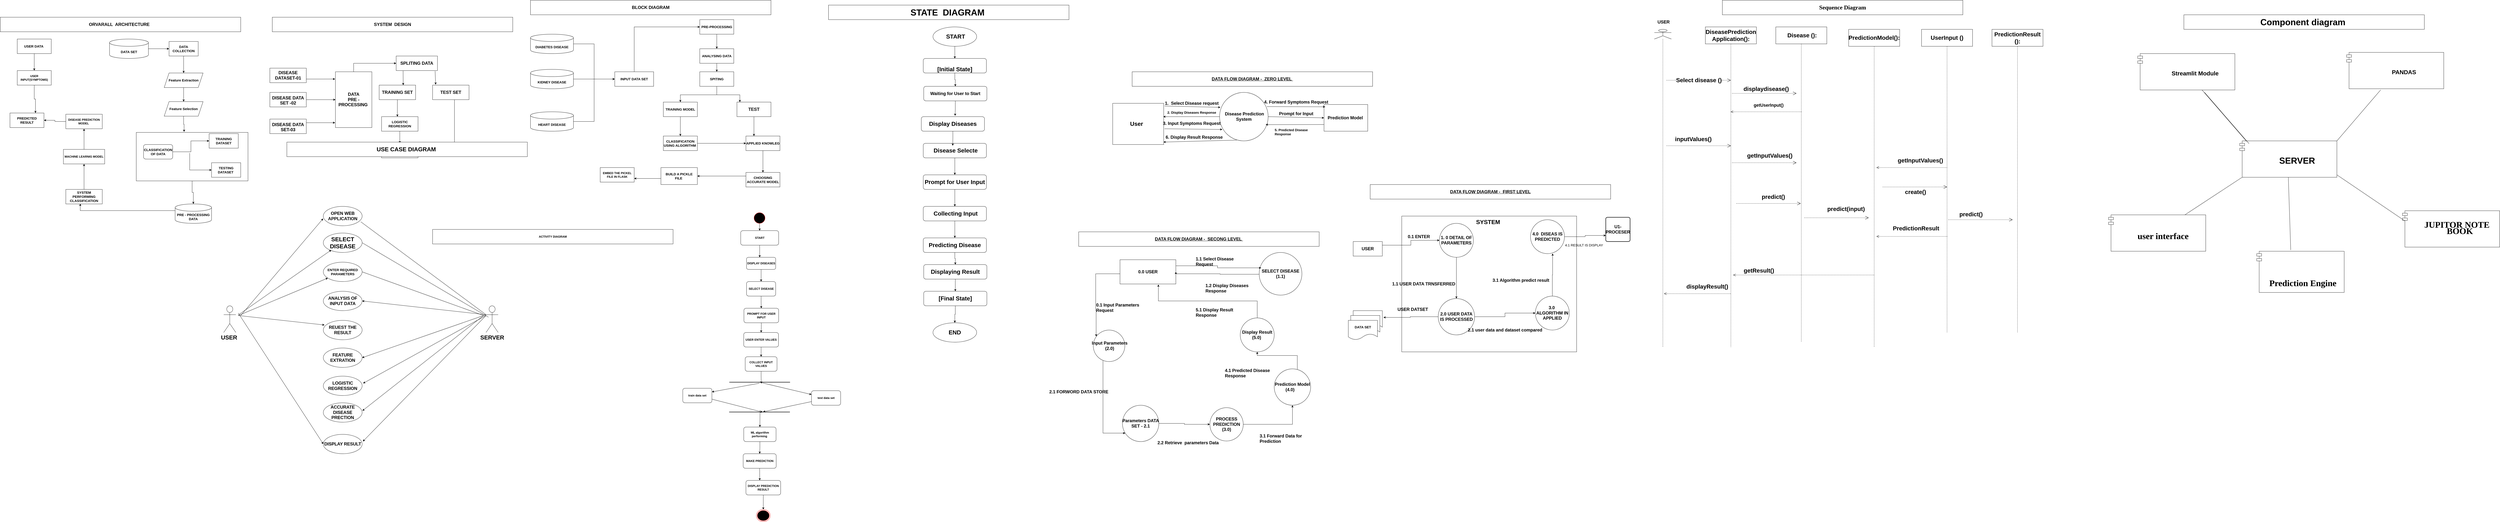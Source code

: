 <mxfile version="24.7.6">
  <diagram name="Page-1" id="T3v67PJg_zccj8vT8T6A">
    <mxGraphModel dx="1029" dy="1256" grid="1" gridSize="10" guides="1" tooltips="1" connect="1" arrows="1" fold="1" page="1" pageScale="1" pageWidth="850" pageHeight="1100" math="0" shadow="0">
      <root>
        <mxCell id="0" />
        <mxCell id="1" parent="0" />
        <mxCell id="FDHRYnm7bNjMq-bkD99A-1" value="&lt;font style=&quot;font-size: 14px;&quot;&gt;DATA SET&lt;/font&gt;" style="shape=cylinder3;whiteSpace=wrap;html=1;boundedLbl=1;backgroundOutline=1;size=15;fontStyle=1" parent="1" vertex="1">
          <mxGeometry x="640" y="200" width="160" height="80" as="geometry" />
        </mxCell>
        <mxCell id="FDHRYnm7bNjMq-bkD99A-2" value="&lt;span&gt;&lt;font style=&quot;font-size: 18px;&quot;&gt;ORVARALL&amp;nbsp; ARCHITECTURE&amp;nbsp;&amp;nbsp;&lt;/font&gt;&lt;/span&gt;" style="rounded=0;whiteSpace=wrap;html=1;fontStyle=1" parent="1" vertex="1">
          <mxGeometry x="190" y="110" width="990" height="60" as="geometry" />
        </mxCell>
        <mxCell id="FDHRYnm7bNjMq-bkD99A-4" value="&lt;span&gt;&lt;font style=&quot;font-size: 14px;&quot;&gt;PRE - PROCESSING DATA&lt;/font&gt;&lt;/span&gt;" style="shape=cylinder3;whiteSpace=wrap;html=1;boundedLbl=1;backgroundOutline=1;size=15;fontStyle=1" parent="1" vertex="1">
          <mxGeometry x="910" y="880" width="150" height="80" as="geometry" />
        </mxCell>
        <mxCell id="2z5COon9l6sAhe7B8v7s-29" style="edgeStyle=orthogonalEdgeStyle;rounded=0;orthogonalLoop=1;jettySize=auto;html=1;exitX=0.5;exitY=1;exitDx=0;exitDy=0;entryX=0.75;entryY=0;entryDx=0;entryDy=0;" edge="1" parent="1" source="FDHRYnm7bNjMq-bkD99A-5" target="FDHRYnm7bNjMq-bkD99A-9">
          <mxGeometry relative="1" as="geometry" />
        </mxCell>
        <mxCell id="FDHRYnm7bNjMq-bkD99A-5" value="&lt;span&gt;&lt;font style=&quot;font-size: 12px;&quot;&gt;USER INPUT(SYMPTOMS)&lt;/font&gt;&lt;/span&gt;" style="rounded=0;whiteSpace=wrap;html=1;fontStyle=1" parent="1" vertex="1">
          <mxGeometry x="260" y="330" width="140" height="60" as="geometry" />
        </mxCell>
        <mxCell id="FDHRYnm7bNjMq-bkD99A-30" style="edgeStyle=orthogonalEdgeStyle;rounded=0;orthogonalLoop=1;jettySize=auto;html=1;fontStyle=1" parent="1" source="FDHRYnm7bNjMq-bkD99A-6" target="FDHRYnm7bNjMq-bkD99A-5" edge="1">
          <mxGeometry relative="1" as="geometry" />
        </mxCell>
        <mxCell id="FDHRYnm7bNjMq-bkD99A-6" value="&lt;span&gt;&lt;font style=&quot;font-size: 14px;&quot;&gt;USER DATA&amp;nbsp;&lt;/font&gt;&lt;/span&gt;" style="rounded=0;whiteSpace=wrap;html=1;fontStyle=1" parent="1" vertex="1">
          <mxGeometry x="260" y="200" width="140" height="60" as="geometry" />
        </mxCell>
        <mxCell id="2z5COon9l6sAhe7B8v7s-28" style="edgeStyle=orthogonalEdgeStyle;rounded=0;orthogonalLoop=1;jettySize=auto;html=1;exitX=0;exitY=0.5;exitDx=0;exitDy=0;entryX=1;entryY=0.5;entryDx=0;entryDy=0;" edge="1" parent="1" source="FDHRYnm7bNjMq-bkD99A-7" target="FDHRYnm7bNjMq-bkD99A-9">
          <mxGeometry relative="1" as="geometry" />
        </mxCell>
        <mxCell id="FDHRYnm7bNjMq-bkD99A-7" value="&lt;font style=&quot;font-size: 12px;&quot;&gt;DISEASE PREDICTION MODEL&amp;nbsp;&lt;/font&gt;" style="rounded=0;whiteSpace=wrap;html=1;fontStyle=1" parent="1" vertex="1">
          <mxGeometry x="460" y="510" width="150" height="60" as="geometry" />
        </mxCell>
        <mxCell id="2z5COon9l6sAhe7B8v7s-27" style="edgeStyle=orthogonalEdgeStyle;rounded=0;orthogonalLoop=1;jettySize=auto;html=1;exitX=0.5;exitY=0;exitDx=0;exitDy=0;entryX=0.5;entryY=1;entryDx=0;entryDy=0;" edge="1" parent="1" source="FDHRYnm7bNjMq-bkD99A-8" target="FDHRYnm7bNjMq-bkD99A-7">
          <mxGeometry relative="1" as="geometry" />
        </mxCell>
        <mxCell id="FDHRYnm7bNjMq-bkD99A-8" value="MACHIN&lt;span style=&quot;color: rgba(0, 0, 0, 0); font-family: monospace; text-align: start; text-wrap: nowrap; font-size: 0px;&quot;&gt;%3CmxGraphModel%3E%3Croot%3E%3CmxCell%20id%3D%220%22%2F%3E%3CmxCell%20id%3D%221%22%20parent%3D%220%22%2F%3E%3CmxCell%20id%3D%222%22%20value%3D%22SPLITING%20DATA%22%20style%3D%22rounded%3D0%3BwhiteSpace%3Dwrap%3Bhtml%3D1%3B%22%20vertex%3D%221%22%20parent%3D%221%22%3E%3CmxGeometry%20x%3D%221820%22%20y%3D%22340%22%20width%3D%22150%22%20height%3D%2260%22%20as%3D%22geometry%22%2F%3E%3C%2FmxCell%3E%3C%2Froot%3E%3C%2FmxGraphModel%3E&lt;/span&gt;E LE&lt;span style=&quot;color: rgba(0, 0, 0, 0); font-family: monospace; text-align: start; text-wrap: nowrap; font-size: 0px;&quot;&gt;%3CmxGraphModel%3E%3Croot%3E%3CmxCell%20id%3D%220%22%2F%3E%3CmxCell%20id%3D%221%22%20parent%3D%220%22%2F%3E%3CmxCell%20id%3D%222%22%20value%3D%22SPLITING%20DATA%22%20style%3D%22rounded%3D0%3BwhiteSpace%3Dwrap%3Bhtml%3D1%3B%22%20vertex%3D%221%22%20parent%3D%221%22%3E%3CmxGeometry%20x%3D%221820%22%20y%3D%22340%22%20width%3D%22150%22%20height%3D%2260%22%20as%3D%22geometry%22%2F%3E%3C%2FmxCell%3E%3C%2Froot%3E%3C%2FmxGraphModel%3E&lt;/span&gt;ARNIG MODEL" style="rounded=0;whiteSpace=wrap;html=1;fontStyle=1" parent="1" vertex="1">
          <mxGeometry x="450" y="655" width="170" height="60" as="geometry" />
        </mxCell>
        <mxCell id="FDHRYnm7bNjMq-bkD99A-9" value="&lt;span&gt;&lt;font style=&quot;font-size: 14px;&quot;&gt;&lt;b&gt;PREDICTED RESULT&lt;/b&gt;&lt;/font&gt;&lt;/span&gt;" style="rounded=0;whiteSpace=wrap;html=1;fontStyle=0" parent="1" vertex="1">
          <mxGeometry x="230" y="505" width="140" height="60" as="geometry" />
        </mxCell>
        <mxCell id="2z5COon9l6sAhe7B8v7s-26" style="edgeStyle=orthogonalEdgeStyle;rounded=0;orthogonalLoop=1;jettySize=auto;html=1;exitX=0.5;exitY=0;exitDx=0;exitDy=0;" edge="1" parent="1" source="FDHRYnm7bNjMq-bkD99A-10" target="FDHRYnm7bNjMq-bkD99A-8">
          <mxGeometry relative="1" as="geometry" />
        </mxCell>
        <mxCell id="FDHRYnm7bNjMq-bkD99A-10" value="&lt;font style=&quot;font-size: 14px;&quot;&gt;SYSTEM PERFORMING CLASSIFICATION&lt;/font&gt;" style="rounded=0;whiteSpace=wrap;html=1;fontStyle=1" parent="1" vertex="1">
          <mxGeometry x="460" y="820" width="150" height="60" as="geometry" />
        </mxCell>
        <mxCell id="FDHRYnm7bNjMq-bkD99A-42" value="&lt;span&gt;&lt;font style=&quot;font-size: 18px;&quot;&gt;SYSTEM&amp;nbsp; DESIGN&lt;/font&gt;&lt;/span&gt;" style="rounded=0;whiteSpace=wrap;html=1;fontStyle=1" parent="1" vertex="1">
          <mxGeometry x="1310" y="110" width="990" height="60" as="geometry" />
        </mxCell>
        <mxCell id="FDHRYnm7bNjMq-bkD99A-116" style="edgeStyle=orthogonalEdgeStyle;rounded=0;orthogonalLoop=1;jettySize=auto;html=1;exitX=1;exitY=0.5;exitDx=0;exitDy=0;exitPerimeter=0;entryX=0;entryY=0.5;entryDx=0;entryDy=0;fontStyle=1" parent="1" source="FDHRYnm7bNjMq-bkD99A-44" target="FDHRYnm7bNjMq-bkD99A-95" edge="1">
          <mxGeometry relative="1" as="geometry" />
        </mxCell>
        <mxCell id="FDHRYnm7bNjMq-bkD99A-44" value="&lt;font style=&quot;font-size: 14px;&quot;&gt;DIABETES DISEASE&lt;/font&gt;" style="shape=cylinder3;whiteSpace=wrap;html=1;boundedLbl=1;backgroundOutline=1;size=15;fontStyle=1" parent="1" vertex="1">
          <mxGeometry x="2373" y="180" width="177" height="80" as="geometry" />
        </mxCell>
        <mxCell id="FDHRYnm7bNjMq-bkD99A-72" style="edgeStyle=orthogonalEdgeStyle;rounded=0;orthogonalLoop=1;jettySize=auto;html=1;exitX=0.5;exitY=0;exitDx=0;exitDy=0;entryX=0;entryY=0.5;entryDx=0;entryDy=0;fontStyle=1" parent="1" source="FDHRYnm7bNjMq-bkD99A-46" target="FDHRYnm7bNjMq-bkD99A-62" edge="1">
          <mxGeometry relative="1" as="geometry" />
        </mxCell>
        <mxCell id="FDHRYnm7bNjMq-bkD99A-46" value="&lt;span&gt;&lt;font style=&quot;font-size: 18px;&quot;&gt;DATA&lt;br&gt;&lt;span style=&quot;forced-color-adjust: none; color: rgb(0, 0, 0); font-family: Helvetica; font-style: normal; font-variant-ligatures: normal; font-variant-caps: normal; letter-spacing: normal; orphans: 2; text-align: center; text-indent: 0px; text-transform: none; widows: 2; word-spacing: 0px; -webkit-text-stroke-width: 0px; white-space: normal; background-color: rgb(251, 251, 251); text-decoration-thickness: initial; text-decoration-style: initial; text-decoration-color: initial;&quot;&gt;PRE - PROCESSING&amp;nbsp;&lt;/span&gt;&lt;/font&gt;&lt;br&gt;&lt;/span&gt;" style="rounded=0;whiteSpace=wrap;html=1;fontStyle=1" parent="1" vertex="1">
          <mxGeometry x="1570" y="335" width="150" height="230" as="geometry" />
        </mxCell>
        <mxCell id="FDHRYnm7bNjMq-bkD99A-47" value="&lt;font style=&quot;font-size: 18px;&quot;&gt;DISEASE DATASET-01&lt;/font&gt;" style="rounded=0;whiteSpace=wrap;html=1;fontStyle=1" parent="1" vertex="1">
          <mxGeometry x="1300" y="320" width="150" height="60" as="geometry" />
        </mxCell>
        <mxCell id="FDHRYnm7bNjMq-bkD99A-48" value="&lt;font style=&quot;font-size: 18px;&quot;&gt;&lt;br&gt;&lt;span style=&quot;color: rgb(0, 0, 0); font-family: Helvetica; font-style: normal; font-variant-ligatures: normal; font-variant-caps: normal; letter-spacing: normal; orphans: 2; text-align: center; text-indent: 0px; text-transform: none; widows: 2; word-spacing: 0px; -webkit-text-stroke-width: 0px; white-space: normal; background-color: rgb(251, 251, 251); text-decoration-thickness: initial; text-decoration-style: initial; text-decoration-color: initial; float: none; display: inline !important;&quot;&gt;DISEASE DATA SET-03&lt;/span&gt;&lt;/font&gt;&lt;div&gt;&lt;br&gt;&lt;/div&gt;" style="rounded=0;whiteSpace=wrap;html=1;fontStyle=1" parent="1" vertex="1">
          <mxGeometry x="1300" y="530" width="150" height="60" as="geometry" />
        </mxCell>
        <mxCell id="FDHRYnm7bNjMq-bkD99A-57" style="edgeStyle=orthogonalEdgeStyle;rounded=0;orthogonalLoop=1;jettySize=auto;html=1;exitX=1;exitY=0.5;exitDx=0;exitDy=0;entryX=0;entryY=0.5;entryDx=0;entryDy=0;fontStyle=1" parent="1" source="FDHRYnm7bNjMq-bkD99A-49" target="FDHRYnm7bNjMq-bkD99A-46" edge="1">
          <mxGeometry relative="1" as="geometry" />
        </mxCell>
        <mxCell id="FDHRYnm7bNjMq-bkD99A-49" value="&lt;font style=&quot;font-size: 18px;&quot;&gt;&lt;br&gt;&lt;span style=&quot;color: rgb(0, 0, 0); font-family: Helvetica; font-style: normal; font-variant-ligatures: normal; font-variant-caps: normal; letter-spacing: normal; orphans: 2; text-align: center; text-indent: 0px; text-transform: none; widows: 2; word-spacing: 0px; -webkit-text-stroke-width: 0px; white-space: normal; background-color: rgb(251, 251, 251); text-decoration-thickness: initial; text-decoration-style: initial; text-decoration-color: initial; float: none; display: inline !important;&quot;&gt;DISEASE DATA SET -02&lt;/span&gt;&lt;/font&gt;&lt;div&gt;&lt;br&gt;&lt;/div&gt;" style="rounded=0;whiteSpace=wrap;html=1;fontStyle=1" parent="1" vertex="1">
          <mxGeometry x="1300" y="420" width="150" height="60" as="geometry" />
        </mxCell>
        <mxCell id="FDHRYnm7bNjMq-bkD99A-60" style="edgeStyle=orthogonalEdgeStyle;rounded=0;orthogonalLoop=1;jettySize=auto;html=1;exitX=1;exitY=0.25;exitDx=0;exitDy=0;entryX=-0.009;entryY=0.913;entryDx=0;entryDy=0;entryPerimeter=0;fontStyle=1" parent="1" source="FDHRYnm7bNjMq-bkD99A-48" target="FDHRYnm7bNjMq-bkD99A-46" edge="1">
          <mxGeometry relative="1" as="geometry" />
        </mxCell>
        <mxCell id="FDHRYnm7bNjMq-bkD99A-61" style="edgeStyle=orthogonalEdgeStyle;rounded=0;orthogonalLoop=1;jettySize=auto;html=1;exitX=1;exitY=0.75;exitDx=0;exitDy=0;entryX=-0.009;entryY=0.13;entryDx=0;entryDy=0;entryPerimeter=0;fontStyle=1" parent="1" source="FDHRYnm7bNjMq-bkD99A-47" target="FDHRYnm7bNjMq-bkD99A-46" edge="1">
          <mxGeometry relative="1" as="geometry" />
        </mxCell>
        <mxCell id="FDHRYnm7bNjMq-bkD99A-62" value="&lt;font style=&quot;font-size: 18px;&quot;&gt;SPLITING DATA&lt;/font&gt;" style="rounded=0;whiteSpace=wrap;html=1;fontStyle=1" parent="1" vertex="1">
          <mxGeometry x="1820" y="270" width="170" height="60" as="geometry" />
        </mxCell>
        <mxCell id="FDHRYnm7bNjMq-bkD99A-82" style="edgeStyle=orthogonalEdgeStyle;rounded=0;orthogonalLoop=1;jettySize=auto;html=1;exitX=0.5;exitY=1;exitDx=0;exitDy=0;fontStyle=1" parent="1" source="FDHRYnm7bNjMq-bkD99A-64" target="FDHRYnm7bNjMq-bkD99A-67" edge="1">
          <mxGeometry relative="1" as="geometry" />
        </mxCell>
        <mxCell id="FDHRYnm7bNjMq-bkD99A-64" value="&lt;font style=&quot;font-size: 14px;&quot;&gt;LOGISTIC REGRESSION&lt;/font&gt;" style="rounded=0;whiteSpace=wrap;html=1;fontStyle=1" parent="1" vertex="1">
          <mxGeometry x="1760" y="520" width="150" height="60" as="geometry" />
        </mxCell>
        <mxCell id="FDHRYnm7bNjMq-bkD99A-84" style="edgeStyle=orthogonalEdgeStyle;rounded=0;orthogonalLoop=1;jettySize=auto;html=1;entryX=1;entryY=0.5;entryDx=0;entryDy=0;fontStyle=1" parent="1" source="FDHRYnm7bNjMq-bkD99A-65" target="FDHRYnm7bNjMq-bkD99A-67" edge="1">
          <mxGeometry relative="1" as="geometry">
            <mxPoint x="2030" y="690" as="targetPoint" />
            <Array as="points">
              <mxPoint x="2060" y="660" />
            </Array>
          </mxGeometry>
        </mxCell>
        <mxCell id="FDHRYnm7bNjMq-bkD99A-65" value="&lt;font style=&quot;font-size: 18px;&quot;&gt;TEST SET&lt;/font&gt;" style="rounded=0;whiteSpace=wrap;html=1;fontStyle=1" parent="1" vertex="1">
          <mxGeometry x="1970" y="390" width="150" height="60" as="geometry" />
        </mxCell>
        <mxCell id="FDHRYnm7bNjMq-bkD99A-66" value="&lt;font style=&quot;font-size: 18px;&quot;&gt;TRAINING SET&lt;/font&gt;" style="rounded=0;whiteSpace=wrap;html=1;fontStyle=1" parent="1" vertex="1">
          <mxGeometry x="1750" y="390" width="150" height="60" as="geometry" />
        </mxCell>
        <mxCell id="FDHRYnm7bNjMq-bkD99A-67" value="&lt;font style=&quot;font-size: 18px;&quot;&gt;PREDICTION&lt;/font&gt;" style="rounded=0;whiteSpace=wrap;html=1;fontStyle=1" parent="1" vertex="1">
          <mxGeometry x="1760" y="630" width="150" height="60" as="geometry" />
        </mxCell>
        <mxCell id="FDHRYnm7bNjMq-bkD99A-75" value="" style="endArrow=classic;html=1;rounded=0;exitX=0.168;exitY=1.016;exitDx=0;exitDy=0;exitPerimeter=0;entryX=0.66;entryY=0;entryDx=0;entryDy=0;entryPerimeter=0;fontStyle=1" parent="1" source="FDHRYnm7bNjMq-bkD99A-62" target="FDHRYnm7bNjMq-bkD99A-66" edge="1">
          <mxGeometry width="50" height="50" relative="1" as="geometry">
            <mxPoint x="1870" y="350" as="sourcePoint" />
            <mxPoint x="1849" y="380" as="targetPoint" />
          </mxGeometry>
        </mxCell>
        <mxCell id="FDHRYnm7bNjMq-bkD99A-79" value="" style="endArrow=classic;html=1;rounded=0;exitX=0.943;exitY=1.036;exitDx=0;exitDy=0;exitPerimeter=0;entryX=0.084;entryY=-0.036;entryDx=0;entryDy=0;entryPerimeter=0;fontStyle=1" parent="1" source="FDHRYnm7bNjMq-bkD99A-62" target="FDHRYnm7bNjMq-bkD99A-65" edge="1">
          <mxGeometry width="50" height="50" relative="1" as="geometry">
            <mxPoint x="2120" y="270" as="sourcePoint" />
            <mxPoint x="1990" y="400" as="targetPoint" />
            <Array as="points" />
          </mxGeometry>
        </mxCell>
        <mxCell id="FDHRYnm7bNjMq-bkD99A-81" style="edgeStyle=orthogonalEdgeStyle;rounded=0;orthogonalLoop=1;jettySize=auto;html=1;fontStyle=1" parent="1" source="FDHRYnm7bNjMq-bkD99A-66" edge="1">
          <mxGeometry relative="1" as="geometry">
            <mxPoint x="1825" y="520" as="targetPoint" />
          </mxGeometry>
        </mxCell>
        <mxCell id="FDHRYnm7bNjMq-bkD99A-90" value="&lt;span&gt;&lt;font style=&quot;font-size: 18px;&quot;&gt;BLOCK DIAGRAM&lt;/font&gt;&lt;/span&gt;" style="rounded=0;whiteSpace=wrap;html=1;fontStyle=1" parent="1" vertex="1">
          <mxGeometry x="2373" y="40" width="990" height="60" as="geometry" />
        </mxCell>
        <mxCell id="FDHRYnm7bNjMq-bkD99A-117" style="edgeStyle=orthogonalEdgeStyle;rounded=0;orthogonalLoop=1;jettySize=auto;html=1;entryX=0;entryY=0.5;entryDx=0;entryDy=0;fontStyle=1" parent="1" source="FDHRYnm7bNjMq-bkD99A-92" target="FDHRYnm7bNjMq-bkD99A-95" edge="1">
          <mxGeometry relative="1" as="geometry" />
        </mxCell>
        <mxCell id="FDHRYnm7bNjMq-bkD99A-92" value="&lt;font style=&quot;font-size: 14px;&quot;&gt;KIDNEY DISEASE&lt;/font&gt;" style="shape=cylinder3;whiteSpace=wrap;html=1;boundedLbl=1;backgroundOutline=1;size=15;fontStyle=1" parent="1" vertex="1">
          <mxGeometry x="2373" y="325" width="177" height="80" as="geometry" />
        </mxCell>
        <mxCell id="FDHRYnm7bNjMq-bkD99A-118" style="edgeStyle=orthogonalEdgeStyle;rounded=0;orthogonalLoop=1;jettySize=auto;html=1;exitX=1;exitY=0.5;exitDx=0;exitDy=0;exitPerimeter=0;entryX=0;entryY=0.5;entryDx=0;entryDy=0;fontStyle=1" parent="1" source="FDHRYnm7bNjMq-bkD99A-93" target="FDHRYnm7bNjMq-bkD99A-95" edge="1">
          <mxGeometry relative="1" as="geometry" />
        </mxCell>
        <mxCell id="FDHRYnm7bNjMq-bkD99A-93" value="&lt;font style=&quot;font-size: 14px;&quot;&gt;HEART DISEASE&lt;/font&gt;" style="shape=cylinder3;whiteSpace=wrap;html=1;boundedLbl=1;backgroundOutline=1;size=15;fontStyle=1" parent="1" vertex="1">
          <mxGeometry x="2373" y="500" width="177" height="80" as="geometry" />
        </mxCell>
        <mxCell id="FDHRYnm7bNjMq-bkD99A-238" style="edgeStyle=orthogonalEdgeStyle;rounded=0;orthogonalLoop=1;jettySize=auto;html=1;entryX=0.5;entryY=0;entryDx=0;entryDy=0;fontStyle=1" parent="1" source="FDHRYnm7bNjMq-bkD99A-94" target="FDHRYnm7bNjMq-bkD99A-104" edge="1">
          <mxGeometry relative="1" as="geometry" />
        </mxCell>
        <mxCell id="FDHRYnm7bNjMq-bkD99A-94" value="&lt;font style=&quot;font-size: 14px;&quot;&gt;APPLIED KNOWLEG&lt;/font&gt;" style="rounded=0;whiteSpace=wrap;html=1;fontStyle=1" parent="1" vertex="1">
          <mxGeometry x="3260" y="600" width="140" height="60" as="geometry" />
        </mxCell>
        <mxCell id="FDHRYnm7bNjMq-bkD99A-119" style="edgeStyle=orthogonalEdgeStyle;rounded=0;orthogonalLoop=1;jettySize=auto;html=1;exitX=0.5;exitY=0;exitDx=0;exitDy=0;entryX=0;entryY=0.5;entryDx=0;entryDy=0;fontStyle=1" parent="1" source="FDHRYnm7bNjMq-bkD99A-95" target="FDHRYnm7bNjMq-bkD99A-96" edge="1">
          <mxGeometry relative="1" as="geometry" />
        </mxCell>
        <mxCell id="FDHRYnm7bNjMq-bkD99A-95" value="&lt;font style=&quot;font-size: 14px;&quot;&gt;INPUT DATA SET&lt;/font&gt;" style="rounded=0;whiteSpace=wrap;html=1;fontStyle=1" parent="1" vertex="1">
          <mxGeometry x="2720" y="335" width="160" height="60" as="geometry" />
        </mxCell>
        <mxCell id="FDHRYnm7bNjMq-bkD99A-114" style="edgeStyle=orthogonalEdgeStyle;rounded=0;orthogonalLoop=1;jettySize=auto;html=1;entryX=0.5;entryY=0;entryDx=0;entryDy=0;fontStyle=1" parent="1" source="FDHRYnm7bNjMq-bkD99A-96" target="FDHRYnm7bNjMq-bkD99A-101" edge="1">
          <mxGeometry relative="1" as="geometry" />
        </mxCell>
        <mxCell id="FDHRYnm7bNjMq-bkD99A-96" value="&lt;font style=&quot;font-size: 14px;&quot;&gt;PRE-PROCESSING&lt;/font&gt;" style="rounded=0;whiteSpace=wrap;html=1;fontStyle=1" parent="1" vertex="1">
          <mxGeometry x="3070" y="120" width="140" height="60" as="geometry" />
        </mxCell>
        <mxCell id="FDHRYnm7bNjMq-bkD99A-111" style="edgeStyle=orthogonalEdgeStyle;rounded=0;orthogonalLoop=1;jettySize=auto;html=1;exitX=0.5;exitY=1;exitDx=0;exitDy=0;fontStyle=1" parent="1" source="FDHRYnm7bNjMq-bkD99A-97" target="FDHRYnm7bNjMq-bkD99A-94" edge="1">
          <mxGeometry relative="1" as="geometry">
            <Array as="points">
              <mxPoint x="3293" y="580" />
              <mxPoint x="3293" y="580" />
            </Array>
          </mxGeometry>
        </mxCell>
        <mxCell id="FDHRYnm7bNjMq-bkD99A-97" value="&lt;font style=&quot;font-size: 18px;&quot;&gt;TEST&lt;/font&gt;" style="rounded=0;whiteSpace=wrap;html=1;fontStyle=1" parent="1" vertex="1">
          <mxGeometry x="3223" y="460" width="140" height="60" as="geometry" />
        </mxCell>
        <mxCell id="FDHRYnm7bNjMq-bkD99A-108" style="edgeStyle=orthogonalEdgeStyle;rounded=0;orthogonalLoop=1;jettySize=auto;html=1;entryX=0.5;entryY=0;entryDx=0;entryDy=0;fontStyle=1" parent="1" source="FDHRYnm7bNjMq-bkD99A-98" target="FDHRYnm7bNjMq-bkD99A-99" edge="1">
          <mxGeometry relative="1" as="geometry" />
        </mxCell>
        <mxCell id="FDHRYnm7bNjMq-bkD99A-98" value="&lt;font style=&quot;font-size: 14px;&quot;&gt;TRAINING MODEL&lt;/font&gt;" style="rounded=0;whiteSpace=wrap;html=1;fontStyle=1" parent="1" vertex="1">
          <mxGeometry x="2920" y="460" width="140" height="60" as="geometry" />
        </mxCell>
        <mxCell id="FDHRYnm7bNjMq-bkD99A-107" style="edgeStyle=orthogonalEdgeStyle;rounded=0;orthogonalLoop=1;jettySize=auto;html=1;exitX=1;exitY=0.5;exitDx=0;exitDy=0;entryX=0;entryY=0.5;entryDx=0;entryDy=0;fontStyle=1" parent="1" source="FDHRYnm7bNjMq-bkD99A-99" target="FDHRYnm7bNjMq-bkD99A-94" edge="1">
          <mxGeometry relative="1" as="geometry" />
        </mxCell>
        <mxCell id="FDHRYnm7bNjMq-bkD99A-99" value="&lt;font style=&quot;font-size: 14px;&quot;&gt;CLASSIFICATION USING ALGORITHM&amp;nbsp;&lt;/font&gt;" style="rounded=0;whiteSpace=wrap;html=1;fontStyle=1" parent="1" vertex="1">
          <mxGeometry x="2920" y="600" width="140" height="60" as="geometry" />
        </mxCell>
        <mxCell id="FDHRYnm7bNjMq-bkD99A-109" style="edgeStyle=orthogonalEdgeStyle;rounded=0;orthogonalLoop=1;jettySize=auto;html=1;entryX=0.5;entryY=0;entryDx=0;entryDy=0;fontStyle=1" parent="1" source="FDHRYnm7bNjMq-bkD99A-100" target="FDHRYnm7bNjMq-bkD99A-98" edge="1">
          <mxGeometry relative="1" as="geometry">
            <Array as="points">
              <mxPoint x="3140" y="430" />
              <mxPoint x="2990" y="430" />
            </Array>
          </mxGeometry>
        </mxCell>
        <mxCell id="FDHRYnm7bNjMq-bkD99A-100" value="&lt;font style=&quot;font-size: 14px;&quot;&gt;SPITING&lt;/font&gt;" style="rounded=0;whiteSpace=wrap;html=1;fontStyle=1" parent="1" vertex="1">
          <mxGeometry x="3070" y="335" width="140" height="60" as="geometry" />
        </mxCell>
        <mxCell id="FDHRYnm7bNjMq-bkD99A-112" style="edgeStyle=orthogonalEdgeStyle;rounded=0;orthogonalLoop=1;jettySize=auto;html=1;entryX=0.5;entryY=0;entryDx=0;entryDy=0;fontStyle=1" parent="1" source="FDHRYnm7bNjMq-bkD99A-101" target="FDHRYnm7bNjMq-bkD99A-100" edge="1">
          <mxGeometry relative="1" as="geometry" />
        </mxCell>
        <mxCell id="FDHRYnm7bNjMq-bkD99A-101" value="&lt;font style=&quot;font-size: 14px;&quot;&gt;ANALYSING DATA&lt;/font&gt;" style="rounded=0;whiteSpace=wrap;html=1;fontStyle=1" parent="1" vertex="1">
          <mxGeometry x="3070" y="240" width="140" height="60" as="geometry" />
        </mxCell>
        <mxCell id="FDHRYnm7bNjMq-bkD99A-102" value="EMBED THE PICKEL FILE IN FLASK" style="rounded=0;whiteSpace=wrap;html=1;fontStyle=1" parent="1" vertex="1">
          <mxGeometry x="2660" y="730" width="140" height="60" as="geometry" />
        </mxCell>
        <mxCell id="FDHRYnm7bNjMq-bkD99A-105" style="edgeStyle=orthogonalEdgeStyle;rounded=0;orthogonalLoop=1;jettySize=auto;html=1;entryX=1;entryY=0.75;entryDx=0;entryDy=0;fontStyle=1" parent="1" source="FDHRYnm7bNjMq-bkD99A-103" target="FDHRYnm7bNjMq-bkD99A-102" edge="1">
          <mxGeometry relative="1" as="geometry">
            <Array as="points">
              <mxPoint x="2880" y="775" />
              <mxPoint x="2880" y="775" />
            </Array>
          </mxGeometry>
        </mxCell>
        <mxCell id="FDHRYnm7bNjMq-bkD99A-103" value="&lt;font style=&quot;font-size: 14px;&quot;&gt;BUILD A PICKLE FILE&amp;nbsp;&lt;/font&gt;" style="rounded=0;whiteSpace=wrap;html=1;fontStyle=1" parent="1" vertex="1">
          <mxGeometry x="2910" y="730" width="150" height="70" as="geometry" />
        </mxCell>
        <mxCell id="FDHRYnm7bNjMq-bkD99A-106" style="edgeStyle=orthogonalEdgeStyle;rounded=0;orthogonalLoop=1;jettySize=auto;html=1;exitX=0;exitY=0.25;exitDx=0;exitDy=0;entryX=1;entryY=0.5;entryDx=0;entryDy=0;fontStyle=1" parent="1" source="FDHRYnm7bNjMq-bkD99A-104" target="FDHRYnm7bNjMq-bkD99A-103" edge="1">
          <mxGeometry relative="1" as="geometry" />
        </mxCell>
        <mxCell id="FDHRYnm7bNjMq-bkD99A-104" value="&lt;font style=&quot;font-size: 14px;&quot;&gt;CHOOSING ACCURATE MODEL&lt;/font&gt;" style="rounded=0;whiteSpace=wrap;html=1;fontStyle=1" parent="1" vertex="1">
          <mxGeometry x="3260" y="750" width="140" height="60" as="geometry" />
        </mxCell>
        <mxCell id="FDHRYnm7bNjMq-bkD99A-110" style="edgeStyle=orthogonalEdgeStyle;rounded=0;orthogonalLoop=1;jettySize=auto;html=1;exitX=1;exitY=0.5;exitDx=0;exitDy=0;fontStyle=1" parent="1" target="FDHRYnm7bNjMq-bkD99A-97" edge="1">
          <mxGeometry relative="1" as="geometry">
            <mxPoint x="3140" y="395" as="sourcePoint" />
            <mxPoint x="3235.32" y="487.64" as="targetPoint" />
            <Array as="points">
              <mxPoint x="3140" y="430" />
              <mxPoint x="3235" y="430" />
            </Array>
          </mxGeometry>
        </mxCell>
        <mxCell id="FDHRYnm7bNjMq-bkD99A-113" style="edgeStyle=orthogonalEdgeStyle;rounded=0;orthogonalLoop=1;jettySize=auto;html=1;exitX=0.5;exitY=1;exitDx=0;exitDy=0;fontStyle=1" parent="1" source="FDHRYnm7bNjMq-bkD99A-100" target="FDHRYnm7bNjMq-bkD99A-100" edge="1">
          <mxGeometry relative="1" as="geometry" />
        </mxCell>
        <mxCell id="FDHRYnm7bNjMq-bkD99A-121" value="&lt;span&gt;ACTIVITY DIAGRAM&lt;/span&gt;" style="rounded=0;whiteSpace=wrap;html=1;fontStyle=1" parent="1" vertex="1">
          <mxGeometry x="1970" y="985" width="990" height="60" as="geometry" />
        </mxCell>
        <mxCell id="FDHRYnm7bNjMq-bkD99A-122" value="&lt;span&gt;&lt;font style=&quot;font-size: 24px;&quot;&gt;USE CASE DIAGRAM&amp;nbsp;&lt;/font&gt;&lt;/span&gt;" style="rounded=0;whiteSpace=wrap;html=1;fontStyle=1" parent="1" vertex="1">
          <mxGeometry x="1370" y="625" width="990" height="60" as="geometry" />
        </mxCell>
        <mxCell id="FDHRYnm7bNjMq-bkD99A-125" value="&lt;font style=&quot;font-size: 24px;&quot;&gt;SELECT DISEASE&lt;/font&gt;" style="ellipse;whiteSpace=wrap;html=1;fontStyle=1" parent="1" vertex="1">
          <mxGeometry x="1520" y="1000" width="160" height="80" as="geometry" />
        </mxCell>
        <mxCell id="FDHRYnm7bNjMq-bkD99A-127" value="&lt;font style=&quot;font-size: 18px;&quot;&gt;OPEN WEB APPLICATION&lt;/font&gt;" style="ellipse;whiteSpace=wrap;html=1;fontStyle=1" parent="1" vertex="1">
          <mxGeometry x="1520" y="890" width="160" height="80" as="geometry" />
        </mxCell>
        <mxCell id="FDHRYnm7bNjMq-bkD99A-132" value="&lt;font style=&quot;font-size: 18px;&quot;&gt;DISPLAY RESULT&lt;/font&gt;" style="ellipse;whiteSpace=wrap;html=1;fontStyle=1" parent="1" vertex="1">
          <mxGeometry x="1520" y="1830" width="160" height="80" as="geometry" />
        </mxCell>
        <mxCell id="FDHRYnm7bNjMq-bkD99A-133" value="&lt;font style=&quot;font-size: 18px;&quot;&gt;ACCURATE DISEASE PRECTION&lt;/font&gt;" style="ellipse;whiteSpace=wrap;html=1;fontStyle=1" parent="1" vertex="1">
          <mxGeometry x="1520" y="1700" width="160" height="80" as="geometry" />
        </mxCell>
        <mxCell id="FDHRYnm7bNjMq-bkD99A-134" value="&lt;font style=&quot;font-size: 18px;&quot;&gt;LOGISTIC REGRESSION&lt;/font&gt;" style="ellipse;whiteSpace=wrap;html=1;fontStyle=1" parent="1" vertex="1">
          <mxGeometry x="1520" y="1590" width="160" height="80" as="geometry" />
        </mxCell>
        <mxCell id="FDHRYnm7bNjMq-bkD99A-135" value="&lt;font style=&quot;font-size: 18px;&quot;&gt;FEATURE EXTRATION&lt;/font&gt;" style="ellipse;whiteSpace=wrap;html=1;fontStyle=1" parent="1" vertex="1">
          <mxGeometry x="1520" y="1474" width="160" height="80" as="geometry" />
        </mxCell>
        <mxCell id="FDHRYnm7bNjMq-bkD99A-136" value="&lt;font style=&quot;font-size: 18px;&quot;&gt;REUEST THE RESULT&lt;/font&gt;" style="ellipse;whiteSpace=wrap;html=1;fontStyle=1" parent="1" vertex="1">
          <mxGeometry x="1520" y="1360" width="160" height="80" as="geometry" />
        </mxCell>
        <mxCell id="FDHRYnm7bNjMq-bkD99A-137" value="&lt;font style=&quot;font-size: 18px;&quot;&gt;ANALYSIS OF INPUT DATA&lt;/font&gt;" style="ellipse;whiteSpace=wrap;html=1;fontStyle=1" parent="1" vertex="1">
          <mxGeometry x="1520" y="1240" width="160" height="80" as="geometry" />
        </mxCell>
        <mxCell id="FDHRYnm7bNjMq-bkD99A-138" value="&lt;font style=&quot;font-size: 14px;&quot;&gt;ENTER REQUIRED PARAMETERS&lt;/font&gt;" style="ellipse;whiteSpace=wrap;html=1;fontStyle=1" parent="1" vertex="1">
          <mxGeometry x="1520" y="1120" width="160" height="80" as="geometry" />
        </mxCell>
        <mxCell id="FDHRYnm7bNjMq-bkD99A-145" value="&lt;span&gt;&lt;font style=&quot;font-size: 24px;&quot;&gt;USER&amp;nbsp;&lt;/font&gt;&lt;/span&gt;" style="shape=umlActor;verticalLabelPosition=bottom;verticalAlign=top;html=1;outlineConnect=0;fontStyle=1" parent="1" vertex="1">
          <mxGeometry x="1110" y="1300" width="50" height="110" as="geometry" />
        </mxCell>
        <mxCell id="FDHRYnm7bNjMq-bkD99A-150" value="&lt;span&gt;&lt;font style=&quot;font-size: 24px;&quot;&gt;SERVER&lt;/font&gt;&lt;/span&gt;" style="shape=umlActor;verticalLabelPosition=bottom;verticalAlign=top;html=1;outlineConnect=0;fontStyle=1" parent="1" vertex="1">
          <mxGeometry x="2190" y="1300" width="50" height="110" as="geometry" />
        </mxCell>
        <mxCell id="FDHRYnm7bNjMq-bkD99A-154" value="" style="endArrow=classic;html=1;rounded=0;entryX=-0.004;entryY=0.629;entryDx=0;entryDy=0;entryPerimeter=0;fontStyle=1" parent="1" target="FDHRYnm7bNjMq-bkD99A-127" edge="1">
          <mxGeometry width="50" height="50" relative="1" as="geometry">
            <mxPoint x="1180" y="1340" as="sourcePoint" />
            <mxPoint x="1300" y="1240" as="targetPoint" />
          </mxGeometry>
        </mxCell>
        <mxCell id="FDHRYnm7bNjMq-bkD99A-155" value="" style="endArrow=classic;html=1;rounded=0;fontStyle=1" parent="1" edge="1">
          <mxGeometry width="50" height="50" relative="1" as="geometry">
            <mxPoint x="1170" y="1337.74" as="sourcePoint" />
            <mxPoint x="1552.691" y="1069.996" as="targetPoint" />
            <Array as="points" />
          </mxGeometry>
        </mxCell>
        <mxCell id="FDHRYnm7bNjMq-bkD99A-156" value="" style="endArrow=classic;html=1;rounded=0;fontStyle=1" parent="1" target="FDHRYnm7bNjMq-bkD99A-138" edge="1">
          <mxGeometry width="50" height="50" relative="1" as="geometry">
            <mxPoint x="1170" y="1340" as="sourcePoint" />
            <mxPoint x="1539" y="960" as="targetPoint" />
          </mxGeometry>
        </mxCell>
        <mxCell id="FDHRYnm7bNjMq-bkD99A-157" value="" style="endArrow=classic;html=1;rounded=0;entryX=0.031;entryY=0.239;entryDx=0;entryDy=0;entryPerimeter=0;fontStyle=1" parent="1" target="FDHRYnm7bNjMq-bkD99A-136" edge="1">
          <mxGeometry width="50" height="50" relative="1" as="geometry">
            <mxPoint x="1170" y="1340" as="sourcePoint" />
            <mxPoint x="1549" y="970" as="targetPoint" />
          </mxGeometry>
        </mxCell>
        <mxCell id="FDHRYnm7bNjMq-bkD99A-158" value="" style="endArrow=classic;html=1;rounded=0;entryX=0;entryY=0.5;entryDx=0;entryDy=0;fontStyle=1" parent="1" target="FDHRYnm7bNjMq-bkD99A-132" edge="1">
          <mxGeometry width="50" height="50" relative="1" as="geometry">
            <mxPoint x="1170" y="1330" as="sourcePoint" />
            <mxPoint x="1559" y="980" as="targetPoint" />
          </mxGeometry>
        </mxCell>
        <mxCell id="FDHRYnm7bNjMq-bkD99A-159" value="" style="endArrow=classic;html=1;rounded=0;exitX=0;exitY=0.333;exitDx=0;exitDy=0;exitPerimeter=0;entryX=1;entryY=0.5;entryDx=0;entryDy=0;fontStyle=1" parent="1" source="FDHRYnm7bNjMq-bkD99A-150" target="FDHRYnm7bNjMq-bkD99A-137" edge="1">
          <mxGeometry width="50" height="50" relative="1" as="geometry">
            <mxPoint x="1870" y="1390" as="sourcePoint" />
            <mxPoint x="1920" y="1340" as="targetPoint" />
          </mxGeometry>
        </mxCell>
        <mxCell id="FDHRYnm7bNjMq-bkD99A-166" value="" style="endArrow=classic;html=1;rounded=0;exitX=0;exitY=0.333;exitDx=0;exitDy=0;exitPerimeter=0;entryX=1;entryY=0.5;entryDx=0;entryDy=0;fontStyle=1" parent="1" source="FDHRYnm7bNjMq-bkD99A-150" target="FDHRYnm7bNjMq-bkD99A-135" edge="1">
          <mxGeometry width="50" height="50" relative="1" as="geometry">
            <mxPoint x="2260" y="1407" as="sourcePoint" />
            <mxPoint x="1750" y="1000" as="targetPoint" />
          </mxGeometry>
        </mxCell>
        <mxCell id="FDHRYnm7bNjMq-bkD99A-167" value="" style="endArrow=classic;html=1;rounded=0;entryX=1.025;entryY=0.37;entryDx=0;entryDy=0;entryPerimeter=0;fontStyle=1" parent="1" target="FDHRYnm7bNjMq-bkD99A-134" edge="1">
          <mxGeometry width="50" height="50" relative="1" as="geometry">
            <mxPoint x="2190" y="1340" as="sourcePoint" />
            <mxPoint x="1760" y="1010" as="targetPoint" />
          </mxGeometry>
        </mxCell>
        <mxCell id="FDHRYnm7bNjMq-bkD99A-168" value="" style="endArrow=classic;html=1;rounded=0;entryX=1.007;entryY=0.41;entryDx=0;entryDy=0;entryPerimeter=0;fontStyle=1" parent="1" target="FDHRYnm7bNjMq-bkD99A-133" edge="1">
          <mxGeometry width="50" height="50" relative="1" as="geometry">
            <mxPoint x="2180" y="1340" as="sourcePoint" />
            <mxPoint x="1770" y="1020" as="targetPoint" />
          </mxGeometry>
        </mxCell>
        <mxCell id="FDHRYnm7bNjMq-bkD99A-169" value="" style="endArrow=classic;html=1;rounded=0;entryX=1.019;entryY=0.364;entryDx=0;entryDy=0;entryPerimeter=0;fontStyle=1" parent="1" target="FDHRYnm7bNjMq-bkD99A-132" edge="1">
          <mxGeometry width="50" height="50" relative="1" as="geometry">
            <mxPoint x="2190" y="1340" as="sourcePoint" />
            <mxPoint x="1830" y="1680" as="targetPoint" />
          </mxGeometry>
        </mxCell>
        <mxCell id="FDHRYnm7bNjMq-bkD99A-170" value="" style="endArrow=none;html=1;rounded=0;entryX=0;entryY=0.333;entryDx=0;entryDy=0;entryPerimeter=0;exitX=0.965;exitY=0.794;exitDx=0;exitDy=0;exitPerimeter=0;fontStyle=1" parent="1" source="FDHRYnm7bNjMq-bkD99A-127" target="FDHRYnm7bNjMq-bkD99A-150" edge="1">
          <mxGeometry width="50" height="50" relative="1" as="geometry">
            <mxPoint x="2100" y="1190" as="sourcePoint" />
            <mxPoint x="2150" y="1140" as="targetPoint" />
          </mxGeometry>
        </mxCell>
        <mxCell id="FDHRYnm7bNjMq-bkD99A-171" value="" style="endArrow=none;html=1;rounded=0;entryX=0;entryY=0.333;entryDx=0;entryDy=0;entryPerimeter=0;exitX=1;exitY=0.5;exitDx=0;exitDy=0;fontStyle=1" parent="1" source="FDHRYnm7bNjMq-bkD99A-125" edge="1">
          <mxGeometry width="50" height="50" relative="1" as="geometry">
            <mxPoint x="1684" y="964" as="sourcePoint" />
            <mxPoint x="2200" y="1347" as="targetPoint" />
          </mxGeometry>
        </mxCell>
        <mxCell id="FDHRYnm7bNjMq-bkD99A-172" value="" style="endArrow=none;html=1;rounded=0;exitX=1;exitY=0.5;exitDx=0;exitDy=0;fontStyle=1" parent="1" source="FDHRYnm7bNjMq-bkD99A-138" edge="1">
          <mxGeometry width="50" height="50" relative="1" as="geometry">
            <mxPoint x="1694" y="974" as="sourcePoint" />
            <mxPoint x="2180" y="1340" as="targetPoint" />
          </mxGeometry>
        </mxCell>
        <mxCell id="FDHRYnm7bNjMq-bkD99A-177" value="" style="ellipse;html=1;shape=endState;fillColor=#000000;strokeColor=#ff0000;fontStyle=1" parent="1" vertex="1">
          <mxGeometry x="3303" y="2140" width="57" height="50" as="geometry" />
        </mxCell>
        <mxCell id="NjBpwdwdp16Q7vjj-qCS-23" style="edgeStyle=orthogonalEdgeStyle;rounded=0;orthogonalLoop=1;jettySize=auto;html=1;exitX=0.5;exitY=1;exitDx=0;exitDy=0;entryX=0.5;entryY=0;entryDx=0;entryDy=0;fontStyle=1" parent="1" source="FDHRYnm7bNjMq-bkD99A-183" target="FDHRYnm7bNjMq-bkD99A-191" edge="1">
          <mxGeometry relative="1" as="geometry" />
        </mxCell>
        <mxCell id="FDHRYnm7bNjMq-bkD99A-183" value="" style="ellipse;whiteSpace=wrap;html=1;fillColor=#000000;strokeColor=#ff0000;fontStyle=1" parent="1" vertex="1">
          <mxGeometry x="3293.5" y="916" width="45" height="44" as="geometry" />
        </mxCell>
        <mxCell id="FDHRYnm7bNjMq-bkD99A-190" value="" style="line;strokeWidth=2;html=1;fontStyle=1" parent="1" vertex="1">
          <mxGeometry x="3191.62" y="1570" width="250" height="90" as="geometry" />
        </mxCell>
        <mxCell id="FDHRYnm7bNjMq-bkD99A-203" style="edgeStyle=orthogonalEdgeStyle;rounded=0;orthogonalLoop=1;jettySize=auto;html=1;fontStyle=1" parent="1" source="FDHRYnm7bNjMq-bkD99A-191" target="FDHRYnm7bNjMq-bkD99A-192" edge="1">
          <mxGeometry relative="1" as="geometry">
            <Array as="points">
              <mxPoint x="3310" y="1150" />
              <mxPoint x="3310" y="1150" />
            </Array>
          </mxGeometry>
        </mxCell>
        <mxCell id="FDHRYnm7bNjMq-bkD99A-191" value="START" style="rounded=1;whiteSpace=wrap;html=1;fontStyle=1" parent="1" vertex="1">
          <mxGeometry x="3238.5" y="990" width="156.25" height="60" as="geometry" />
        </mxCell>
        <mxCell id="FDHRYnm7bNjMq-bkD99A-204" style="edgeStyle=orthogonalEdgeStyle;rounded=0;orthogonalLoop=1;jettySize=auto;html=1;entryX=0.5;entryY=0;entryDx=0;entryDy=0;fontStyle=1" parent="1" source="FDHRYnm7bNjMq-bkD99A-192" target="FDHRYnm7bNjMq-bkD99A-193" edge="1">
          <mxGeometry relative="1" as="geometry" />
        </mxCell>
        <mxCell id="FDHRYnm7bNjMq-bkD99A-192" value="DISPLAY DISEASES" style="rounded=1;whiteSpace=wrap;html=1;fontStyle=1" parent="1" vertex="1">
          <mxGeometry x="3262.5" y="1100" width="120" height="50" as="geometry" />
        </mxCell>
        <mxCell id="NjBpwdwdp16Q7vjj-qCS-6" style="edgeStyle=orthogonalEdgeStyle;rounded=0;orthogonalLoop=1;jettySize=auto;html=1;exitX=0.5;exitY=1;exitDx=0;exitDy=0;entryX=0.5;entryY=0;entryDx=0;entryDy=0;fontStyle=1" parent="1" source="FDHRYnm7bNjMq-bkD99A-193" target="NjBpwdwdp16Q7vjj-qCS-4" edge="1">
          <mxGeometry relative="1" as="geometry" />
        </mxCell>
        <mxCell id="FDHRYnm7bNjMq-bkD99A-193" value="SELECT DISEASE" style="rounded=1;whiteSpace=wrap;html=1;fontStyle=1" parent="1" vertex="1">
          <mxGeometry x="3262.5" y="1200" width="120" height="60" as="geometry" />
        </mxCell>
        <mxCell id="NjBpwdwdp16Q7vjj-qCS-19" style="edgeStyle=orthogonalEdgeStyle;rounded=0;orthogonalLoop=1;jettySize=auto;html=1;exitX=0.5;exitY=1;exitDx=0;exitDy=0;entryX=0.5;entryY=0;entryDx=0;entryDy=0;fontStyle=1" parent="1" source="FDHRYnm7bNjMq-bkD99A-194" target="FDHRYnm7bNjMq-bkD99A-195" edge="1">
          <mxGeometry relative="1" as="geometry" />
        </mxCell>
        <mxCell id="FDHRYnm7bNjMq-bkD99A-194" value="ML algorithm performing&amp;nbsp;" style="rounded=1;whiteSpace=wrap;html=1;fontStyle=1" parent="1" vertex="1">
          <mxGeometry x="3251" y="1800" width="133" height="60" as="geometry" />
        </mxCell>
        <mxCell id="FDHRYnm7bNjMq-bkD99A-195" value="MAKE PREDICTION" style="rounded=1;whiteSpace=wrap;html=1;fontStyle=1" parent="1" vertex="1">
          <mxGeometry x="3248.63" y="1910" width="136" height="60" as="geometry" />
        </mxCell>
        <mxCell id="FDHRYnm7bNjMq-bkD99A-196" value="train data set" style="rounded=1;whiteSpace=wrap;html=1;fontStyle=1" parent="1" vertex="1">
          <mxGeometry x="3000" y="1640" width="120" height="60" as="geometry" />
        </mxCell>
        <mxCell id="FDHRYnm7bNjMq-bkD99A-197" value="test data set" style="rounded=1;whiteSpace=wrap;html=1;fontStyle=1" parent="1" vertex="1">
          <mxGeometry x="3530" y="1650" width="120" height="60" as="geometry" />
        </mxCell>
        <mxCell id="FDHRYnm7bNjMq-bkD99A-199" value="" style="line;strokeWidth=2;html=1;fontStyle=1" parent="1" vertex="1">
          <mxGeometry x="3191" y="1700" width="250" height="76" as="geometry" />
        </mxCell>
        <mxCell id="NjBpwdwdp16Q7vjj-qCS-22" style="edgeStyle=orthogonalEdgeStyle;rounded=0;orthogonalLoop=1;jettySize=auto;html=1;exitX=0.5;exitY=1;exitDx=0;exitDy=0;fontStyle=1" parent="1" source="FDHRYnm7bNjMq-bkD99A-200" target="FDHRYnm7bNjMq-bkD99A-177" edge="1">
          <mxGeometry relative="1" as="geometry" />
        </mxCell>
        <mxCell id="FDHRYnm7bNjMq-bkD99A-200" value="DISPLAY PREDICTION RESULT" style="rounded=1;whiteSpace=wrap;html=1;fontStyle=1" parent="1" vertex="1">
          <mxGeometry x="3260" y="2020" width="143" height="60" as="geometry" />
        </mxCell>
        <mxCell id="FDHRYnm7bNjMq-bkD99A-206" value="" style="endArrow=classic;html=1;rounded=0;entryX=1;entryY=0.25;entryDx=0;entryDy=0;exitX=0.496;exitY=0.547;exitDx=0;exitDy=0;exitPerimeter=0;fontStyle=1" parent="1" source="FDHRYnm7bNjMq-bkD99A-190" target="FDHRYnm7bNjMq-bkD99A-196" edge="1">
          <mxGeometry width="50" height="50" relative="1" as="geometry">
            <mxPoint x="3160" y="1510" as="sourcePoint" />
            <mxPoint x="3210" y="1460" as="targetPoint" />
          </mxGeometry>
        </mxCell>
        <mxCell id="FDHRYnm7bNjMq-bkD99A-207" value="" style="endArrow=classic;html=1;rounded=0;exitX=0.535;exitY=0.527;exitDx=0;exitDy=0;exitPerimeter=0;fontStyle=1" parent="1" source="FDHRYnm7bNjMq-bkD99A-190" target="FDHRYnm7bNjMq-bkD99A-197" edge="1">
          <mxGeometry width="50" height="50" relative="1" as="geometry">
            <mxPoint x="3570" y="1460" as="sourcePoint" />
            <mxPoint x="3055" y="1509" as="targetPoint" />
          </mxGeometry>
        </mxCell>
        <mxCell id="FDHRYnm7bNjMq-bkD99A-208" value="" style="endArrow=classic;html=1;rounded=0;exitX=1;exitY=0.75;exitDx=0;exitDy=0;entryX=0.552;entryY=0.507;entryDx=0;entryDy=0;entryPerimeter=0;fontStyle=1" parent="1" source="FDHRYnm7bNjMq-bkD99A-196" target="FDHRYnm7bNjMq-bkD99A-199" edge="1">
          <mxGeometry width="50" height="50" relative="1" as="geometry">
            <mxPoint x="3293" y="1452" as="sourcePoint" />
            <mxPoint x="3170" y="1580" as="targetPoint" />
            <Array as="points" />
          </mxGeometry>
        </mxCell>
        <mxCell id="FDHRYnm7bNjMq-bkD99A-209" value="" style="endArrow=classic;html=1;rounded=0;exitX=0;exitY=0.75;exitDx=0;exitDy=0;entryX=0.559;entryY=0.488;entryDx=0;entryDy=0;entryPerimeter=0;fontStyle=1" parent="1" source="FDHRYnm7bNjMq-bkD99A-197" target="FDHRYnm7bNjMq-bkD99A-199" edge="1">
          <mxGeometry width="50" height="50" relative="1" as="geometry">
            <mxPoint x="3055" y="1539" as="sourcePoint" />
            <mxPoint x="3321" y="1600" as="targetPoint" />
            <Array as="points" />
          </mxGeometry>
        </mxCell>
        <mxCell id="FDHRYnm7bNjMq-bkD99A-210" value="" style="endArrow=classic;html=1;rounded=0;entryX=0.5;entryY=0;entryDx=0;entryDy=0;fontStyle=1" parent="1" target="FDHRYnm7bNjMq-bkD99A-194" edge="1">
          <mxGeometry width="50" height="50" relative="1" as="geometry">
            <mxPoint x="3318" y="1730" as="sourcePoint" />
            <mxPoint x="3440" y="1630" as="targetPoint" />
          </mxGeometry>
        </mxCell>
        <mxCell id="FDHRYnm7bNjMq-bkD99A-215" value="&lt;span&gt;&lt;font style=&quot;font-size: 36px;&quot;&gt;STATE&amp;nbsp; DIAGRAM&amp;nbsp;&lt;/font&gt;&lt;/span&gt;" style="rounded=0;whiteSpace=wrap;html=1;fontStyle=1" parent="1" vertex="1">
          <mxGeometry x="3600" y="60" width="990" height="60" as="geometry" />
        </mxCell>
        <mxCell id="1KtNDEGm-tQm5sGcbX1P-34" style="edgeStyle=orthogonalEdgeStyle;rounded=0;orthogonalLoop=1;jettySize=auto;html=1;exitX=0.5;exitY=1;exitDx=0;exitDy=0;" parent="1" source="FDHRYnm7bNjMq-bkD99A-217" target="FDHRYnm7bNjMq-bkD99A-220" edge="1">
          <mxGeometry relative="1" as="geometry" />
        </mxCell>
        <mxCell id="FDHRYnm7bNjMq-bkD99A-217" value="&lt;font style=&quot;font-size: 24px;&quot;&gt;&amp;nbsp;START&lt;/font&gt;" style="ellipse;whiteSpace=wrap;html=1;fontStyle=1;fontSize=14;" parent="1" vertex="1">
          <mxGeometry x="4030" y="150" width="180" height="80" as="geometry" />
        </mxCell>
        <mxCell id="FDHRYnm7bNjMq-bkD99A-218" value="&lt;font style=&quot;font-size: 24px;&quot;&gt;END&lt;/font&gt;" style="ellipse;whiteSpace=wrap;html=1;fontStyle=1;fontSize=14;" parent="1" vertex="1">
          <mxGeometry x="4030" y="1370" width="180" height="80" as="geometry" />
        </mxCell>
        <mxCell id="FDHRYnm7bNjMq-bkD99A-231" style="edgeStyle=orthogonalEdgeStyle;rounded=0;orthogonalLoop=1;jettySize=auto;html=1;exitX=0.5;exitY=1;exitDx=0;exitDy=0;entryX=0.5;entryY=0;entryDx=0;entryDy=0;fontStyle=1;fontSize=14;" parent="1" source="FDHRYnm7bNjMq-bkD99A-220" target="FDHRYnm7bNjMq-bkD99A-221" edge="1">
          <mxGeometry relative="1" as="geometry" />
        </mxCell>
        <mxCell id="FDHRYnm7bNjMq-bkD99A-220" value="&lt;font style=&quot;&quot;&gt;&lt;font style=&quot;font-size: 24px;&quot;&gt;&lt;br&gt;[Initial State]&lt;/font&gt;&lt;br&gt;&lt;/font&gt;" style="rounded=1;whiteSpace=wrap;html=1;fontStyle=1;fontSize=14;" parent="1" vertex="1">
          <mxGeometry x="3990" y="280" width="260" height="60" as="geometry" />
        </mxCell>
        <mxCell id="FDHRYnm7bNjMq-bkD99A-221" value="&lt;font style=&quot;font-size: 18px;&quot;&gt;Waiting for User to Start&lt;/font&gt;" style="rounded=1;whiteSpace=wrap;html=1;fontStyle=1;fontSize=14;" parent="1" vertex="1">
          <mxGeometry x="3992" y="395" width="260" height="60" as="geometry" />
        </mxCell>
        <mxCell id="NjBpwdwdp16Q7vjj-qCS-27" style="edgeStyle=orthogonalEdgeStyle;rounded=0;orthogonalLoop=1;jettySize=auto;html=1;entryX=0.5;entryY=0;entryDx=0;entryDy=0;fontStyle=1;fontSize=14;" parent="1" source="FDHRYnm7bNjMq-bkD99A-224" target="FDHRYnm7bNjMq-bkD99A-225" edge="1">
          <mxGeometry relative="1" as="geometry" />
        </mxCell>
        <mxCell id="FDHRYnm7bNjMq-bkD99A-224" value="&lt;font style=&quot;font-size: 24px;&quot;&gt;Prompt for User Input&lt;/font&gt;" style="rounded=1;whiteSpace=wrap;html=1;fontStyle=1;fontSize=14;" parent="1" vertex="1">
          <mxGeometry x="3990" y="760" width="260" height="60" as="geometry" />
        </mxCell>
        <mxCell id="NjBpwdwdp16Q7vjj-qCS-31" style="edgeStyle=orthogonalEdgeStyle;rounded=0;orthogonalLoop=1;jettySize=auto;html=1;entryX=0.5;entryY=0;entryDx=0;entryDy=0;fontStyle=1;fontSize=14;" parent="1" source="FDHRYnm7bNjMq-bkD99A-225" target="NjBpwdwdp16Q7vjj-qCS-28" edge="1">
          <mxGeometry relative="1" as="geometry" />
        </mxCell>
        <mxCell id="FDHRYnm7bNjMq-bkD99A-225" value="&lt;font style=&quot;font-size: 24px;&quot;&gt;&amp;nbsp;Collecting Input&lt;/font&gt;" style="rounded=1;whiteSpace=wrap;html=1;fontStyle=1;fontSize=14;" parent="1" vertex="1">
          <mxGeometry x="3990" y="890" width="260" height="60" as="geometry" />
        </mxCell>
        <mxCell id="FDHRYnm7bNjMq-bkD99A-227" value="&lt;font style=&quot;font-size: 24px;&quot;&gt;Display Diseases&lt;/font&gt;" style="rounded=1;whiteSpace=wrap;html=1;fontStyle=1;fontSize=14;" parent="1" vertex="1">
          <mxGeometry x="3982" y="520" width="260" height="60" as="geometry" />
        </mxCell>
        <mxCell id="FDHRYnm7bNjMq-bkD99A-235" style="edgeStyle=orthogonalEdgeStyle;rounded=0;orthogonalLoop=1;jettySize=auto;html=1;exitX=0.5;exitY=1;exitDx=0;exitDy=0;entryX=0.5;entryY=0;entryDx=0;entryDy=0;fontStyle=1;fontSize=14;" parent="1" source="FDHRYnm7bNjMq-bkD99A-228" target="FDHRYnm7bNjMq-bkD99A-224" edge="1">
          <mxGeometry relative="1" as="geometry" />
        </mxCell>
        <mxCell id="FDHRYnm7bNjMq-bkD99A-228" value="&lt;font style=&quot;font-size: 24px;&quot;&gt;&amp;nbsp;Disease Selecte&lt;/font&gt;" style="rounded=1;whiteSpace=wrap;html=1;fontStyle=1;fontSize=14;" parent="1" vertex="1">
          <mxGeometry x="3990" y="630" width="260" height="60" as="geometry" />
        </mxCell>
        <mxCell id="FDHRYnm7bNjMq-bkD99A-229" style="edgeStyle=orthogonalEdgeStyle;rounded=0;orthogonalLoop=1;jettySize=auto;html=1;exitX=0.5;exitY=1;exitDx=0;exitDy=0;fontStyle=1;fontSize=14;" parent="1" source="FDHRYnm7bNjMq-bkD99A-227" target="FDHRYnm7bNjMq-bkD99A-227" edge="1">
          <mxGeometry relative="1" as="geometry" />
        </mxCell>
        <mxCell id="FDHRYnm7bNjMq-bkD99A-232" style="edgeStyle=orthogonalEdgeStyle;rounded=0;orthogonalLoop=1;jettySize=auto;html=1;exitX=0.5;exitY=1;exitDx=0;exitDy=0;entryX=0.535;entryY=-0.057;entryDx=0;entryDy=0;entryPerimeter=0;fontStyle=1;fontSize=14;" parent="1" source="FDHRYnm7bNjMq-bkD99A-221" target="FDHRYnm7bNjMq-bkD99A-227" edge="1">
          <mxGeometry relative="1" as="geometry" />
        </mxCell>
        <mxCell id="FDHRYnm7bNjMq-bkD99A-234" style="edgeStyle=orthogonalEdgeStyle;rounded=0;orthogonalLoop=1;jettySize=auto;html=1;exitX=0.5;exitY=1;exitDx=0;exitDy=0;entryX=0.467;entryY=0.167;entryDx=0;entryDy=0;entryPerimeter=0;fontStyle=1;fontSize=14;" parent="1" source="FDHRYnm7bNjMq-bkD99A-227" target="FDHRYnm7bNjMq-bkD99A-228" edge="1">
          <mxGeometry relative="1" as="geometry" />
        </mxCell>
        <mxCell id="NjBpwdwdp16Q7vjj-qCS-14" value="" style="edgeStyle=orthogonalEdgeStyle;rounded=0;orthogonalLoop=1;jettySize=auto;html=1;fontStyle=1" parent="1" source="NjBpwdwdp16Q7vjj-qCS-3" target="NjBpwdwdp16Q7vjj-qCS-12" edge="1">
          <mxGeometry relative="1" as="geometry" />
        </mxCell>
        <mxCell id="NjBpwdwdp16Q7vjj-qCS-3" value="USER ENTER VALUES" style="rounded=1;whiteSpace=wrap;html=1;fontStyle=1" parent="1" vertex="1">
          <mxGeometry x="3251" y="1410" width="143" height="60" as="geometry" />
        </mxCell>
        <mxCell id="NjBpwdwdp16Q7vjj-qCS-13" style="edgeStyle=orthogonalEdgeStyle;rounded=0;orthogonalLoop=1;jettySize=auto;html=1;fontStyle=1" parent="1" source="NjBpwdwdp16Q7vjj-qCS-4" target="NjBpwdwdp16Q7vjj-qCS-3" edge="1">
          <mxGeometry relative="1" as="geometry" />
        </mxCell>
        <mxCell id="NjBpwdwdp16Q7vjj-qCS-4" value="PROMPT FOR USER INPUT" style="rounded=1;whiteSpace=wrap;html=1;fontStyle=1" parent="1" vertex="1">
          <mxGeometry x="3251.75" y="1310" width="143" height="60" as="geometry" />
        </mxCell>
        <mxCell id="NjBpwdwdp16Q7vjj-qCS-12" value="COLLECT INPUT VALUES" style="rounded=1;whiteSpace=wrap;html=1;fontStyle=1" parent="1" vertex="1">
          <mxGeometry x="3257" y="1510" width="131" height="60" as="geometry" />
        </mxCell>
        <mxCell id="NjBpwdwdp16Q7vjj-qCS-15" style="edgeStyle=orthogonalEdgeStyle;rounded=0;orthogonalLoop=1;jettySize=auto;html=1;exitX=0.5;exitY=1;exitDx=0;exitDy=0;entryX=0.526;entryY=0.565;entryDx=0;entryDy=0;entryPerimeter=0;fontStyle=1" parent="1" source="NjBpwdwdp16Q7vjj-qCS-12" target="FDHRYnm7bNjMq-bkD99A-190" edge="1">
          <mxGeometry relative="1" as="geometry" />
        </mxCell>
        <mxCell id="NjBpwdwdp16Q7vjj-qCS-21" style="edgeStyle=orthogonalEdgeStyle;rounded=0;orthogonalLoop=1;jettySize=auto;html=1;exitX=0.5;exitY=1;exitDx=0;exitDy=0;entryX=0.397;entryY=-0.005;entryDx=0;entryDy=0;entryPerimeter=0;fontStyle=1" parent="1" source="FDHRYnm7bNjMq-bkD99A-195" target="FDHRYnm7bNjMq-bkD99A-200" edge="1">
          <mxGeometry relative="1" as="geometry" />
        </mxCell>
        <mxCell id="NjBpwdwdp16Q7vjj-qCS-32" style="edgeStyle=orthogonalEdgeStyle;rounded=0;orthogonalLoop=1;jettySize=auto;html=1;entryX=0.5;entryY=0;entryDx=0;entryDy=0;fontStyle=1;fontSize=14;" parent="1" source="NjBpwdwdp16Q7vjj-qCS-28" target="NjBpwdwdp16Q7vjj-qCS-29" edge="1">
          <mxGeometry relative="1" as="geometry" />
        </mxCell>
        <mxCell id="NjBpwdwdp16Q7vjj-qCS-28" value="&lt;font style=&quot;font-size: 24px;&quot;&gt;Predicting Disease&lt;/font&gt;" style="rounded=1;whiteSpace=wrap;html=1;fontStyle=1;fontSize=14;" parent="1" vertex="1">
          <mxGeometry x="3990" y="1020" width="260" height="60" as="geometry" />
        </mxCell>
        <mxCell id="NjBpwdwdp16Q7vjj-qCS-33" style="edgeStyle=orthogonalEdgeStyle;rounded=0;orthogonalLoop=1;jettySize=auto;html=1;exitX=0.5;exitY=1;exitDx=0;exitDy=0;entryX=0.5;entryY=0;entryDx=0;entryDy=0;fontStyle=1;fontSize=14;" parent="1" source="NjBpwdwdp16Q7vjj-qCS-29" target="NjBpwdwdp16Q7vjj-qCS-30" edge="1">
          <mxGeometry relative="1" as="geometry" />
        </mxCell>
        <mxCell id="NjBpwdwdp16Q7vjj-qCS-29" value="&lt;font style=&quot;font-size: 24px;&quot;&gt;Displaying Result&lt;/font&gt;" style="rounded=1;whiteSpace=wrap;html=1;fontStyle=1;fontSize=14;" parent="1" vertex="1">
          <mxGeometry x="3992" y="1130" width="260" height="60" as="geometry" />
        </mxCell>
        <mxCell id="NjBpwdwdp16Q7vjj-qCS-34" style="edgeStyle=orthogonalEdgeStyle;rounded=0;orthogonalLoop=1;jettySize=auto;html=1;exitX=0.5;exitY=1;exitDx=0;exitDy=0;entryX=0.5;entryY=0;entryDx=0;entryDy=0;fontStyle=1;fontSize=14;" parent="1" source="NjBpwdwdp16Q7vjj-qCS-30" target="FDHRYnm7bNjMq-bkD99A-218" edge="1">
          <mxGeometry relative="1" as="geometry" />
        </mxCell>
        <mxCell id="1KtNDEGm-tQm5sGcbX1P-33" value="" style="edgeStyle=orthogonalEdgeStyle;rounded=0;orthogonalLoop=1;jettySize=auto;html=1;fontSize=14;" parent="1" source="NjBpwdwdp16Q7vjj-qCS-30" target="FDHRYnm7bNjMq-bkD99A-218" edge="1">
          <mxGeometry relative="1" as="geometry" />
        </mxCell>
        <mxCell id="NjBpwdwdp16Q7vjj-qCS-30" value="&lt;font style=&quot;font-size: 24px;&quot;&gt;[Final State]&lt;/font&gt;" style="rounded=1;whiteSpace=wrap;html=1;fontStyle=1;fontSize=14;" parent="1" vertex="1">
          <mxGeometry x="3992" y="1240" width="260" height="60" as="geometry" />
        </mxCell>
        <mxCell id="NjBpwdwdp16Q7vjj-qCS-35" value="&lt;u&gt;&lt;font style=&quot;font-size: 18px;&quot;&gt;DATA FLOW DIAGRAM -&amp;nbsp; ZERO LEVEL&amp;nbsp;&lt;/font&gt;&lt;/u&gt;" style="rounded=0;whiteSpace=wrap;html=1;fontStyle=1" parent="1" vertex="1">
          <mxGeometry x="4850" y="335" width="990" height="60" as="geometry" />
        </mxCell>
        <mxCell id="NjBpwdwdp16Q7vjj-qCS-36" value="&lt;font style=&quot;font-size: 18px;&quot;&gt;&amp;nbsp;Disease Prediction System&lt;/font&gt;" style="ellipse;whiteSpace=wrap;html=1;aspect=fixed;fontStyle=1" parent="1" vertex="1">
          <mxGeometry x="5210" y="420" width="200" height="200" as="geometry" />
        </mxCell>
        <mxCell id="NjBpwdwdp16Q7vjj-qCS-37" value="&lt;font style=&quot;font-size: 24px;&quot;&gt;User&amp;nbsp;&amp;nbsp;&lt;/font&gt;" style="rounded=0;whiteSpace=wrap;html=1;fontStyle=1" parent="1" vertex="1">
          <mxGeometry x="4770" y="465" width="210" height="170" as="geometry" />
        </mxCell>
        <mxCell id="NjBpwdwdp16Q7vjj-qCS-38" value="&lt;font style=&quot;font-size: 18px;&quot;&gt;Prediction Model&amp;nbsp;&lt;/font&gt;" style="rounded=0;whiteSpace=wrap;html=1;fontStyle=1" parent="1" vertex="1">
          <mxGeometry x="5640" y="470" width="180" height="110" as="geometry" />
        </mxCell>
        <mxCell id="NjBpwdwdp16Q7vjj-qCS-39" value="" style="endArrow=classic;html=1;rounded=0;entryX=0.016;entryY=0.308;entryDx=0;entryDy=0;entryPerimeter=0;exitX=1.018;exitY=0.066;exitDx=0;exitDy=0;exitPerimeter=0;fontStyle=1" parent="1" source="NjBpwdwdp16Q7vjj-qCS-37" target="NjBpwdwdp16Q7vjj-qCS-36" edge="1">
          <mxGeometry width="50" height="50" relative="1" as="geometry">
            <mxPoint x="5010" y="490" as="sourcePoint" />
            <mxPoint x="5210.38" y="480.0" as="targetPoint" />
          </mxGeometry>
        </mxCell>
        <mxCell id="NjBpwdwdp16Q7vjj-qCS-40" value="&lt;font style=&quot;font-size: 18px;&quot;&gt;1.&amp;nbsp; Select Disease request&lt;/font&gt;" style="text;html=1;align=center;verticalAlign=middle;resizable=0;points=[];autosize=1;strokeColor=none;fillColor=none;fontStyle=1" parent="1" vertex="1">
          <mxGeometry x="4980" y="445" width="230" height="40" as="geometry" />
        </mxCell>
        <mxCell id="NjBpwdwdp16Q7vjj-qCS-42" value="" style="endArrow=classic;html=1;rounded=0;entryX=0;entryY=0.5;entryDx=0;entryDy=0;exitX=1;exitY=0.25;exitDx=0;exitDy=0;fontStyle=1" parent="1" edge="1">
          <mxGeometry width="50" height="50" relative="1" as="geometry">
            <mxPoint x="5405" y="478.46" as="sourcePoint" />
            <mxPoint x="5645" y="479.46" as="targetPoint" />
          </mxGeometry>
        </mxCell>
        <mxCell id="NjBpwdwdp16Q7vjj-qCS-43" value="" style="endArrow=classic;html=1;rounded=0;exitX=0;exitY=0.5;exitDx=0;exitDy=0;entryX=0.992;entryY=0.324;entryDx=0;entryDy=0;entryPerimeter=0;fontStyle=1" parent="1" source="NjBpwdwdp16Q7vjj-qCS-36" target="NjBpwdwdp16Q7vjj-qCS-37" edge="1">
          <mxGeometry width="50" height="50" relative="1" as="geometry">
            <mxPoint x="5209" y="520" as="sourcePoint" />
            <mxPoint x="5004" y="530" as="targetPoint" />
          </mxGeometry>
        </mxCell>
        <mxCell id="NjBpwdwdp16Q7vjj-qCS-46" value="&lt;font style=&quot;font-size: 18px;&quot;&gt;&lt;span style=&quot;&quot; class=&quot;hljs-number&quot;&gt;6.&lt;/span&gt; Display &lt;span style=&quot;&quot; class=&quot;hljs-keyword&quot;&gt;Result&lt;/span&gt; Response&lt;/font&gt;" style="text;html=1;align=center;verticalAlign=middle;resizable=0;points=[];autosize=1;strokeColor=none;fillColor=none;fontStyle=1" parent="1" vertex="1">
          <mxGeometry x="4985" y="585" width="240" height="40" as="geometry" />
        </mxCell>
        <mxCell id="NjBpwdwdp16Q7vjj-qCS-47" value="&lt;font style=&quot;font-size: 14px;&quot;&gt;&lt;span style=&quot;&quot; class=&quot;hljs-number&quot;&gt;2.&lt;/span&gt; Display Diseases Response&lt;/font&gt;" style="text;html=1;align=center;verticalAlign=middle;resizable=0;points=[];autosize=1;strokeColor=none;fillColor=none;fontStyle=1" parent="1" vertex="1">
          <mxGeometry x="4990" y="488" width="210" height="30" as="geometry" />
        </mxCell>
        <mxCell id="NjBpwdwdp16Q7vjj-qCS-48" value="&lt;font style=&quot;font-size: 18px;&quot;&gt;&lt;span style=&quot;&quot; class=&quot;hljs-number&quot;&gt;3.&lt;/span&gt; Input Symptoms Request&lt;/font&gt;" style="text;html=1;align=center;verticalAlign=middle;resizable=0;points=[];autosize=1;strokeColor=none;fillColor=none;fontStyle=1" parent="1" vertex="1">
          <mxGeometry x="4970" y="528" width="250" height="40" as="geometry" />
        </mxCell>
        <mxCell id="NjBpwdwdp16Q7vjj-qCS-49" value="&lt;span&gt;&lt;font style=&quot;font-size: 18px;&quot;&gt;&lt;span style=&quot;&quot; class=&quot;hljs-number&quot;&gt;4.&lt;/span&gt; Forward Symptoms Request&lt;/font&gt;&lt;/span&gt;" style="text;html=1;align=center;verticalAlign=middle;resizable=0;points=[];autosize=1;strokeColor=none;fillColor=none;fontStyle=1" parent="1" vertex="1">
          <mxGeometry x="5390" y="440" width="270" height="40" as="geometry" />
        </mxCell>
        <mxCell id="NjBpwdwdp16Q7vjj-qCS-50" value="&lt;span&gt;&lt;font style=&quot;font-size: 14px;&quot;&gt;&lt;span class=&quot;hljs-number&quot;&gt;5.&lt;/span&gt; Predicted Disease Response&lt;/font&gt;&lt;/span&gt;" style="text;whiteSpace=wrap;html=1;fontStyle=1" parent="1" vertex="1">
          <mxGeometry x="5435" y="560" width="200" height="40" as="geometry" />
        </mxCell>
        <mxCell id="NjBpwdwdp16Q7vjj-qCS-51" value="" style="endArrow=classic;html=1;rounded=0;exitX=0.354;exitY=0.984;exitDx=0;exitDy=0;exitPerimeter=0;entryX=0.996;entryY=0.94;entryDx=0;entryDy=0;entryPerimeter=0;fontStyle=1" parent="1" source="NjBpwdwdp16Q7vjj-qCS-36" target="NjBpwdwdp16Q7vjj-qCS-37" edge="1">
          <mxGeometry width="50" height="50" relative="1" as="geometry">
            <mxPoint x="5210" y="700" as="sourcePoint" />
            <mxPoint x="4980" y="569" as="targetPoint" />
            <Array as="points" />
          </mxGeometry>
        </mxCell>
        <mxCell id="NjBpwdwdp16Q7vjj-qCS-52" value="" style="endArrow=classic;html=1;rounded=0;exitX=0;exitY=0.75;exitDx=0;exitDy=0;fontStyle=1" parent="1" source="NjBpwdwdp16Q7vjj-qCS-38" edge="1">
          <mxGeometry width="50" height="50" relative="1" as="geometry">
            <mxPoint x="5630" y="515" as="sourcePoint" />
            <mxPoint x="5400" y="553" as="targetPoint" />
            <Array as="points" />
          </mxGeometry>
        </mxCell>
        <mxCell id="NjBpwdwdp16Q7vjj-qCS-53" value="&lt;span&gt;&lt;font style=&quot;font-size: 18px;&quot;&gt;Prompt for Input&lt;/font&gt;&lt;/span&gt;" style="text;html=1;align=center;verticalAlign=middle;resizable=0;points=[];autosize=1;strokeColor=none;fillColor=none;fontStyle=1" parent="1" vertex="1">
          <mxGeometry x="5450" y="488" width="150" height="40" as="geometry" />
        </mxCell>
        <mxCell id="NjBpwdwdp16Q7vjj-qCS-54" value="" style="endArrow=classic;html=1;rounded=0;exitX=1;exitY=0.5;exitDx=0;exitDy=0;entryX=0;entryY=0.5;entryDx=0;entryDy=0;fontStyle=1" parent="1" source="NjBpwdwdp16Q7vjj-qCS-36" target="NjBpwdwdp16Q7vjj-qCS-38" edge="1">
          <mxGeometry width="50" height="50" relative="1" as="geometry">
            <mxPoint x="5360" y="850" as="sourcePoint" />
            <mxPoint x="5410" y="800" as="targetPoint" />
          </mxGeometry>
        </mxCell>
        <mxCell id="NjBpwdwdp16Q7vjj-qCS-55" value="" style="endArrow=classic;html=1;rounded=0;exitX=1.016;exitY=0.618;exitDx=0;exitDy=0;exitPerimeter=0;entryX=0.056;entryY=0.764;entryDx=0;entryDy=0;entryPerimeter=0;fontStyle=1" parent="1" source="NjBpwdwdp16Q7vjj-qCS-37" target="NjBpwdwdp16Q7vjj-qCS-36" edge="1">
          <mxGeometry width="50" height="50" relative="1" as="geometry">
            <mxPoint x="5110" y="830" as="sourcePoint" />
            <mxPoint x="5160" y="780" as="targetPoint" />
          </mxGeometry>
        </mxCell>
        <mxCell id="NjBpwdwdp16Q7vjj-qCS-56" value="&lt;span&gt;&lt;u&gt;&lt;span&gt;&lt;font style=&quot;font-size: 18px;&quot;&gt;DATA FLOW DIAGRAM -&amp;nbsp; FIRST LEVEL&lt;/font&gt;&lt;/span&gt;&lt;/u&gt;&lt;/span&gt;" style="rounded=0;whiteSpace=wrap;html=1;fontStyle=1" parent="1" vertex="1">
          <mxGeometry x="5830" y="800" width="990" height="60" as="geometry" />
        </mxCell>
        <mxCell id="NjBpwdwdp16Q7vjj-qCS-73" style="edgeStyle=orthogonalEdgeStyle;rounded=0;orthogonalLoop=1;jettySize=auto;html=1;entryX=0.091;entryY=0.201;entryDx=0;entryDy=0;entryPerimeter=0;fontStyle=1" parent="1" source="NjBpwdwdp16Q7vjj-qCS-57" target="NjBpwdwdp16Q7vjj-qCS-106" edge="1">
          <mxGeometry relative="1" as="geometry">
            <mxPoint x="4919.92" y="1475.344" as="targetPoint" />
            <Array as="points">
              <mxPoint x="4700" y="1168" />
              <mxPoint x="4700" y="1320" />
              <mxPoint x="4702" y="1320" />
            </Array>
          </mxGeometry>
        </mxCell>
        <mxCell id="NjBpwdwdp16Q7vjj-qCS-57" value="&lt;span&gt;&lt;font style=&quot;font-size: 18px;&quot;&gt;0.0 USER&lt;/font&gt;&lt;/span&gt;" style="rounded=0;whiteSpace=wrap;html=1;fontStyle=1" parent="1" vertex="1">
          <mxGeometry x="4800" y="1110" width="230" height="100" as="geometry" />
        </mxCell>
        <mxCell id="NjBpwdwdp16Q7vjj-qCS-64" style="edgeStyle=orthogonalEdgeStyle;rounded=0;orthogonalLoop=1;jettySize=auto;html=1;entryX=1;entryY=0.5;entryDx=0;entryDy=0;fontStyle=1" parent="1" source="NjBpwdwdp16Q7vjj-qCS-58" target="NjBpwdwdp16Q7vjj-qCS-57" edge="1">
          <mxGeometry relative="1" as="geometry">
            <mxPoint x="5166.0" y="1160" as="targetPoint" />
            <Array as="points">
              <mxPoint x="5212" y="1170" />
              <mxPoint x="5212" y="1168" />
            </Array>
          </mxGeometry>
        </mxCell>
        <mxCell id="NjBpwdwdp16Q7vjj-qCS-58" value="&lt;span&gt;&lt;font style=&quot;font-size: 18px;&quot;&gt;SELECT DISEASE (1.1)&lt;/font&gt;&lt;/span&gt;" style="ellipse;whiteSpace=wrap;html=1;aspect=fixed;fontStyle=1" parent="1" vertex="1">
          <mxGeometry x="5373" y="1080" width="176" height="176" as="geometry" />
        </mxCell>
        <mxCell id="NjBpwdwdp16Q7vjj-qCS-59" style="edgeStyle=orthogonalEdgeStyle;rounded=0;orthogonalLoop=1;jettySize=auto;html=1;exitX=1;exitY=0.25;exitDx=0;exitDy=0;entryX=0.047;entryY=0.361;entryDx=0;entryDy=0;entryPerimeter=0;fontStyle=1" parent="1" source="NjBpwdwdp16Q7vjj-qCS-57" target="NjBpwdwdp16Q7vjj-qCS-58" edge="1">
          <mxGeometry relative="1" as="geometry" />
        </mxCell>
        <mxCell id="NjBpwdwdp16Q7vjj-qCS-60" value="&lt;span&gt;&lt;font style=&quot;font-size: 18px;&quot;&gt;&lt;span class=&quot;hljs-number&quot;&gt;1.1&lt;/span&gt; &lt;span class=&quot;hljs-keyword&quot;&gt;Select&lt;/span&gt; Disease Request&lt;/font&gt;&lt;/span&gt;" style="text;whiteSpace=wrap;html=1;fontStyle=1" parent="1" vertex="1">
          <mxGeometry x="5110" y="1090" width="180" height="40" as="geometry" />
        </mxCell>
        <mxCell id="NjBpwdwdp16Q7vjj-qCS-66" value="&lt;span&gt;&lt;font style=&quot;font-size: 18px;&quot;&gt;&lt;span class=&quot;hljs-number&quot;&gt;1.2&lt;/span&gt; Display Diseases Response&lt;/font&gt;&lt;/span&gt;" style="text;whiteSpace=wrap;html=1;fontStyle=1" parent="1" vertex="1">
          <mxGeometry x="5150" y="1200" width="200" height="40" as="geometry" />
        </mxCell>
        <mxCell id="NjBpwdwdp16Q7vjj-qCS-103" style="edgeStyle=orthogonalEdgeStyle;rounded=0;orthogonalLoop=1;jettySize=auto;html=1;exitX=1;exitY=0.5;exitDx=0;exitDy=0;fontStyle=1" parent="1" source="NjBpwdwdp16Q7vjj-qCS-106" target="NjBpwdwdp16Q7vjj-qCS-102" edge="1">
          <mxGeometry relative="1" as="geometry">
            <mxPoint x="5110" y="1522.0" as="sourcePoint" />
            <Array as="points">
              <mxPoint x="4730" y="1465" />
              <mxPoint x="4730" y="1825" />
            </Array>
          </mxGeometry>
        </mxCell>
        <mxCell id="NjBpwdwdp16Q7vjj-qCS-69" value="&lt;font style=&quot;font-size: 18px;&quot;&gt;&lt;span class=&quot;hljs-number&quot;&gt;0.1&lt;/span&gt; Input Parameters Request&lt;/font&gt;" style="text;whiteSpace=wrap;html=1;fontStyle=1" parent="1" vertex="1">
          <mxGeometry x="4700" y="1280" width="190" height="40" as="geometry" />
        </mxCell>
        <mxCell id="NjBpwdwdp16Q7vjj-qCS-74" value="" style="rounded=0;whiteSpace=wrap;html=1;fontStyle=1" parent="1" vertex="1">
          <mxGeometry x="5960" y="930" width="720" height="560" as="geometry" />
        </mxCell>
        <mxCell id="NjBpwdwdp16Q7vjj-qCS-85" style="edgeStyle=orthogonalEdgeStyle;rounded=0;orthogonalLoop=1;jettySize=auto;html=1;fontStyle=1" parent="1" source="NjBpwdwdp16Q7vjj-qCS-75" target="NjBpwdwdp16Q7vjj-qCS-77" edge="1">
          <mxGeometry relative="1" as="geometry" />
        </mxCell>
        <mxCell id="NjBpwdwdp16Q7vjj-qCS-75" value="&lt;font style=&quot;font-size: 18px;&quot;&gt;1. 0 DETAIL OF PARAMETERS&lt;/font&gt;" style="ellipse;whiteSpace=wrap;html=1;aspect=fixed;fontStyle=1" parent="1" vertex="1">
          <mxGeometry x="6115" y="960" width="140" height="140" as="geometry" />
        </mxCell>
        <mxCell id="NjBpwdwdp16Q7vjj-qCS-76" value="&lt;font style=&quot;font-size: 18px;&quot;&gt;3.0&amp;nbsp; ALGORITHM IN APPLIED&lt;/font&gt;" style="ellipse;whiteSpace=wrap;html=1;aspect=fixed;fontStyle=1" parent="1" vertex="1">
          <mxGeometry x="6510" y="1260" width="140" height="140" as="geometry" />
        </mxCell>
        <mxCell id="NjBpwdwdp16Q7vjj-qCS-84" style="edgeStyle=orthogonalEdgeStyle;rounded=0;orthogonalLoop=1;jettySize=auto;html=1;entryX=1.04;entryY=0.349;entryDx=0;entryDy=0;entryPerimeter=0;fontStyle=1" parent="1" source="NjBpwdwdp16Q7vjj-qCS-77" target="NjBpwdwdp16Q7vjj-qCS-80" edge="1">
          <mxGeometry relative="1" as="geometry">
            <mxPoint x="5965" y="1345" as="targetPoint" />
          </mxGeometry>
        </mxCell>
        <mxCell id="NjBpwdwdp16Q7vjj-qCS-92" style="edgeStyle=orthogonalEdgeStyle;rounded=0;orthogonalLoop=1;jettySize=auto;html=1;exitX=1;exitY=0.5;exitDx=0;exitDy=0;fontStyle=1" parent="1" source="NjBpwdwdp16Q7vjj-qCS-77" target="NjBpwdwdp16Q7vjj-qCS-76" edge="1">
          <mxGeometry relative="1" as="geometry" />
        </mxCell>
        <mxCell id="NjBpwdwdp16Q7vjj-qCS-77" value="&lt;font style=&quot;font-size: 18px;&quot;&gt;2.0 USER DATA IS PROCESSED&lt;/font&gt;" style="ellipse;whiteSpace=wrap;html=1;aspect=fixed;fontStyle=1" parent="1" vertex="1">
          <mxGeometry x="6110" y="1270" width="150" height="150" as="geometry" />
        </mxCell>
        <mxCell id="NjBpwdwdp16Q7vjj-qCS-99" style="edgeStyle=orthogonalEdgeStyle;rounded=0;orthogonalLoop=1;jettySize=auto;html=1;entryX=0;entryY=0.75;entryDx=0;entryDy=0;fontStyle=1" parent="1" source="NjBpwdwdp16Q7vjj-qCS-78" target="NjBpwdwdp16Q7vjj-qCS-98" edge="1">
          <mxGeometry relative="1" as="geometry" />
        </mxCell>
        <mxCell id="NjBpwdwdp16Q7vjj-qCS-78" value="&lt;font style=&quot;font-size: 18px;&quot;&gt;4.0&amp;nbsp; DISEAS IS PREDICTED&lt;/font&gt;" style="ellipse;whiteSpace=wrap;html=1;aspect=fixed;fontStyle=1" parent="1" vertex="1">
          <mxGeometry x="6490" y="945" width="140" height="140" as="geometry" />
        </mxCell>
        <mxCell id="NjBpwdwdp16Q7vjj-qCS-88" style="edgeStyle=orthogonalEdgeStyle;rounded=0;orthogonalLoop=1;jettySize=auto;html=1;exitX=1;exitY=0.25;exitDx=0;exitDy=0;fontStyle=1" parent="1" source="NjBpwdwdp16Q7vjj-qCS-79" target="NjBpwdwdp16Q7vjj-qCS-75" edge="1">
          <mxGeometry relative="1" as="geometry" />
        </mxCell>
        <mxCell id="NjBpwdwdp16Q7vjj-qCS-79" value="&lt;span&gt;&lt;font style=&quot;font-size: 18px;&quot;&gt;USER&lt;/font&gt;&lt;/span&gt;" style="rounded=0;whiteSpace=wrap;html=1;fontStyle=1" parent="1" vertex="1">
          <mxGeometry x="5760" y="1035" width="120" height="60" as="geometry" />
        </mxCell>
        <mxCell id="NjBpwdwdp16Q7vjj-qCS-80" value="" style="shape=document;whiteSpace=wrap;html=1;boundedLbl=1;fontStyle=1" parent="1" vertex="1">
          <mxGeometry x="5760" y="1320" width="120" height="80" as="geometry" />
        </mxCell>
        <mxCell id="NjBpwdwdp16Q7vjj-qCS-81" value="" style="shape=document;whiteSpace=wrap;html=1;boundedLbl=1;fontStyle=1" parent="1" vertex="1">
          <mxGeometry x="5750" y="1340" width="120" height="80" as="geometry" />
        </mxCell>
        <mxCell id="NjBpwdwdp16Q7vjj-qCS-82" value="&lt;font style=&quot;font-size: 14px;&quot;&gt;DATA SET&lt;/font&gt;" style="shape=document;whiteSpace=wrap;html=1;boundedLbl=1;fontStyle=1" parent="1" vertex="1">
          <mxGeometry x="5740" y="1360" width="120" height="80" as="geometry" />
        </mxCell>
        <mxCell id="NjBpwdwdp16Q7vjj-qCS-89" value="&lt;span&gt;&lt;font style=&quot;font-size: 18px;&quot;&gt;0.1 ENTER&lt;/font&gt;&lt;/span&gt;" style="text;html=1;align=center;verticalAlign=middle;resizable=0;points=[];autosize=1;strokeColor=none;fillColor=none;fontStyle=1" parent="1" vertex="1">
          <mxGeometry x="5975" y="995" width="110" height="40" as="geometry" />
        </mxCell>
        <mxCell id="NjBpwdwdp16Q7vjj-qCS-90" value="&lt;span&gt;&lt;font style=&quot;font-size: 18px;&quot;&gt;USER DATSET&lt;/font&gt;&lt;/span&gt;" style="text;html=1;align=center;verticalAlign=middle;resizable=0;points=[];autosize=1;strokeColor=none;fillColor=none;fontStyle=1" parent="1" vertex="1">
          <mxGeometry x="5930" y="1295" width="150" height="40" as="geometry" />
        </mxCell>
        <mxCell id="NjBpwdwdp16Q7vjj-qCS-93" style="edgeStyle=orthogonalEdgeStyle;rounded=0;orthogonalLoop=1;jettySize=auto;html=1;exitX=0.5;exitY=0;exitDx=0;exitDy=0;entryX=0.651;entryY=0.996;entryDx=0;entryDy=0;entryPerimeter=0;fontStyle=1" parent="1" source="NjBpwdwdp16Q7vjj-qCS-76" target="NjBpwdwdp16Q7vjj-qCS-78" edge="1">
          <mxGeometry relative="1" as="geometry" />
        </mxCell>
        <mxCell id="NjBpwdwdp16Q7vjj-qCS-94" value="&lt;span&gt;&lt;font style=&quot;font-size: 24px;&quot;&gt;SYSTEM&lt;/font&gt;&lt;/span&gt;" style="text;html=1;align=center;verticalAlign=middle;resizable=0;points=[];autosize=1;strokeColor=none;fillColor=none;fontStyle=1" parent="1" vertex="1">
          <mxGeometry x="6255" y="935" width="120" height="40" as="geometry" />
        </mxCell>
        <mxCell id="NjBpwdwdp16Q7vjj-qCS-95" value="&lt;font style=&quot;font-size: 18px;&quot;&gt;1.1 USER DATA TRNSFERRED&lt;/font&gt;" style="text;html=1;align=center;verticalAlign=middle;resizable=0;points=[];autosize=1;strokeColor=none;fillColor=none;fontStyle=1" parent="1" vertex="1">
          <mxGeometry x="5910" y="1190" width="280" height="40" as="geometry" />
        </mxCell>
        <mxCell id="NjBpwdwdp16Q7vjj-qCS-96" value="&lt;font style=&quot;font-size: 18px;&quot;&gt;3.1 Algorithm predict result&lt;/font&gt;" style="text;html=1;align=center;verticalAlign=middle;resizable=0;points=[];autosize=1;strokeColor=none;fillColor=none;fontStyle=1" parent="1" vertex="1">
          <mxGeometry x="6330" y="1175" width="240" height="40" as="geometry" />
        </mxCell>
        <mxCell id="NjBpwdwdp16Q7vjj-qCS-97" value="&lt;font style=&quot;font-size: 18px;&quot;&gt;2.1 user data and dataset compared&lt;/font&gt;" style="text;html=1;align=center;verticalAlign=middle;resizable=0;points=[];autosize=1;strokeColor=none;fillColor=none;fontStyle=1" parent="1" vertex="1">
          <mxGeometry x="6230" y="1380" width="310" height="40" as="geometry" />
        </mxCell>
        <mxCell id="NjBpwdwdp16Q7vjj-qCS-98" value="&lt;font style=&quot;font-size: 18px;&quot;&gt;U1-PROCESER&lt;/font&gt;" style="rounded=1;whiteSpace=wrap;html=1;absoluteArcSize=1;arcSize=14;strokeWidth=2;fontStyle=1" parent="1" vertex="1">
          <mxGeometry x="6800" y="935" width="100" height="100" as="geometry" />
        </mxCell>
        <mxCell id="NjBpwdwdp16Q7vjj-qCS-100" value="&lt;font style=&quot;font-size: 14px; font-weight: normal;&quot;&gt;4.1 RESULT IS DISPLAY&lt;/font&gt;" style="text;html=1;align=center;verticalAlign=middle;resizable=0;points=[];autosize=1;strokeColor=none;fillColor=none;fontStyle=1" parent="1" vertex="1">
          <mxGeometry x="6620" y="1035" width="180" height="30" as="geometry" />
        </mxCell>
        <mxCell id="NjBpwdwdp16Q7vjj-qCS-108" style="edgeStyle=orthogonalEdgeStyle;rounded=0;orthogonalLoop=1;jettySize=auto;html=1;exitX=1;exitY=0.5;exitDx=0;exitDy=0;entryX=0;entryY=0.5;entryDx=0;entryDy=0;fontStyle=1" parent="1" source="NjBpwdwdp16Q7vjj-qCS-102" target="NjBpwdwdp16Q7vjj-qCS-107" edge="1">
          <mxGeometry relative="1" as="geometry" />
        </mxCell>
        <mxCell id="NjBpwdwdp16Q7vjj-qCS-102" value="&lt;font style=&quot;font-size: 18px;&quot;&gt;&lt;span style=&quot;text-align: left;&quot;&gt;Parameters&lt;/span&gt;&amp;nbsp;DATA SET - 2.1&lt;/font&gt;" style="ellipse;whiteSpace=wrap;html=1;aspect=fixed;fontStyle=1" parent="1" vertex="1">
          <mxGeometry x="4810" y="1710" width="150" height="150" as="geometry" />
        </mxCell>
        <mxCell id="NjBpwdwdp16Q7vjj-qCS-104" value="&lt;font style=&quot;font-size: 18px;&quot;&gt;2.1 FORWORD DATA STORE&lt;/font&gt;" style="text;html=1;align=center;verticalAlign=middle;resizable=0;points=[];autosize=1;strokeColor=none;fillColor=none;fontStyle=1" parent="1" vertex="1">
          <mxGeometry x="4500" y="1635" width="260" height="40" as="geometry" />
        </mxCell>
        <mxCell id="NjBpwdwdp16Q7vjj-qCS-106" value="&lt;span style=&quot;font-size: 18px;&quot;&gt;&amp;nbsp;Input&amp;nbsp;&lt;/span&gt;&lt;span style=&quot;font-size: 18px; text-align: left;&quot;&gt;Parameters&lt;br&gt;&lt;/span&gt;&lt;span style=&quot;font-size: 18px;&quot;&gt;&amp;nbsp;(&lt;/span&gt;&lt;span class=&quot;hljs-number&quot; style=&quot;font-size: 18px;&quot;&gt;2.0&lt;/span&gt;&lt;span style=&quot;font-size: 18px;&quot;&gt;)&lt;/span&gt;" style="ellipse;whiteSpace=wrap;html=1;aspect=fixed;fontStyle=1" parent="1" vertex="1">
          <mxGeometry x="4690" y="1400" width="130" height="130" as="geometry" />
        </mxCell>
        <mxCell id="NjBpwdwdp16Q7vjj-qCS-112" style="edgeStyle=orthogonalEdgeStyle;rounded=0;orthogonalLoop=1;jettySize=auto;html=1;exitX=1;exitY=0.5;exitDx=0;exitDy=0;entryX=0.5;entryY=1;entryDx=0;entryDy=0;fontStyle=1" parent="1" source="NjBpwdwdp16Q7vjj-qCS-107" target="NjBpwdwdp16Q7vjj-qCS-111" edge="1">
          <mxGeometry relative="1" as="geometry" />
        </mxCell>
        <mxCell id="NjBpwdwdp16Q7vjj-qCS-107" value="&lt;font style=&quot;font-size: 18px;&quot;&gt;PROCESS PREDICTION (3.0)&lt;/font&gt;" style="ellipse;whiteSpace=wrap;html=1;aspect=fixed;fontStyle=1" parent="1" vertex="1">
          <mxGeometry x="5170" y="1720" width="137.5" height="137.5" as="geometry" />
        </mxCell>
        <mxCell id="NjBpwdwdp16Q7vjj-qCS-110" value="&lt;font style=&quot;font-size: 18px;&quot;&gt;&lt;span class=&quot;hljs-number&quot;&gt;2.2&lt;/span&gt;&amp;nbsp;Retrieve&amp;nbsp; parameters Data&lt;/font&gt;" style="text;html=1;align=center;verticalAlign=middle;resizable=0;points=[];autosize=1;strokeColor=none;fillColor=none;fontStyle=1" parent="1" vertex="1">
          <mxGeometry x="4950" y="1845" width="260" height="40" as="geometry" />
        </mxCell>
        <mxCell id="NjBpwdwdp16Q7vjj-qCS-121" style="edgeStyle=orthogonalEdgeStyle;rounded=0;orthogonalLoop=1;jettySize=auto;html=1;entryX=0.5;entryY=1;entryDx=0;entryDy=0;fontStyle=1" parent="1" source="NjBpwdwdp16Q7vjj-qCS-111" target="NjBpwdwdp16Q7vjj-qCS-119" edge="1">
          <mxGeometry relative="1" as="geometry">
            <mxPoint x="5115" y="1600" as="targetPoint" />
            <Array as="points">
              <mxPoint x="5530" y="1505" />
            </Array>
          </mxGeometry>
        </mxCell>
        <mxCell id="NjBpwdwdp16Q7vjj-qCS-111" value="&lt;font style=&quot;font-size: 18px;&quot;&gt;Prediction Model (4&lt;span class=&quot;hljs-number&quot;&gt;.0&lt;/span&gt;)&amp;nbsp; &amp;nbsp;&amp;nbsp;&lt;/font&gt;" style="ellipse;whiteSpace=wrap;html=1;aspect=fixed;fontStyle=1" parent="1" vertex="1">
          <mxGeometry x="5435" y="1560" width="150" height="150" as="geometry" />
        </mxCell>
        <mxCell id="NjBpwdwdp16Q7vjj-qCS-113" value="&lt;font style=&quot;font-size: 18px;&quot;&gt;&lt;span class=&quot;hljs-number&quot;&gt;3.1&lt;/span&gt;&amp;nbsp;Forward Data &lt;span class=&quot;hljs-keyword&quot;&gt;for&lt;/span&gt; Prediction&lt;/font&gt;" style="text;whiteSpace=wrap;html=1;fontStyle=1" parent="1" vertex="1">
          <mxGeometry x="5373" y="1820" width="200" height="40" as="geometry" />
        </mxCell>
        <mxCell id="NjBpwdwdp16Q7vjj-qCS-114" value="&lt;font style=&quot;font-size: 18px;&quot;&gt;&lt;span class=&quot;hljs-number&quot;&gt;4.1&lt;/span&gt;&amp;nbsp;Predicted Disease Response&lt;/font&gt;" style="text;whiteSpace=wrap;html=1;fontStyle=1" parent="1" vertex="1">
          <mxGeometry x="5230" y="1550" width="210" height="40" as="geometry" />
        </mxCell>
        <mxCell id="NjBpwdwdp16Q7vjj-qCS-124" style="edgeStyle=orthogonalEdgeStyle;rounded=0;orthogonalLoop=1;jettySize=auto;html=1;exitX=0.5;exitY=0;exitDx=0;exitDy=0;entryX=0.687;entryY=1.024;entryDx=0;entryDy=0;entryPerimeter=0;fontStyle=1" parent="1" source="NjBpwdwdp16Q7vjj-qCS-119" target="NjBpwdwdp16Q7vjj-qCS-57" edge="1">
          <mxGeometry relative="1" as="geometry">
            <mxPoint x="4970" y="1285" as="targetPoint" />
          </mxGeometry>
        </mxCell>
        <mxCell id="NjBpwdwdp16Q7vjj-qCS-119" value="&lt;font style=&quot;font-size: 18px;&quot;&gt;Display &lt;span class=&quot;hljs-keyword&quot;&gt;Result&lt;/span&gt; (5&lt;span class=&quot;hljs-number&quot;&gt;.0&lt;/span&gt;)&amp;nbsp;&lt;/font&gt;" style="ellipse;whiteSpace=wrap;html=1;aspect=fixed;fontStyle=1" parent="1" vertex="1">
          <mxGeometry x="5295" y="1350" width="140" height="140" as="geometry" />
        </mxCell>
        <mxCell id="NjBpwdwdp16Q7vjj-qCS-122" value="&lt;font style=&quot;font-size: 18px;&quot;&gt;&lt;span class=&quot;hljs-number&quot;&gt;5.1&lt;/span&gt;&amp;nbsp;Display &lt;span class=&quot;hljs-keyword&quot;&gt;Result&lt;/span&gt; Response&lt;/font&gt;" style="text;whiteSpace=wrap;html=1;fontStyle=1" parent="1" vertex="1">
          <mxGeometry x="5110" y="1300" width="190" height="40" as="geometry" />
        </mxCell>
        <mxCell id="NjBpwdwdp16Q7vjj-qCS-125" value="&lt;span&gt;&lt;u&gt;&lt;span&gt;&lt;font style=&quot;font-size: 18px;&quot;&gt;DATA FLOW DIAGRAM -&amp;nbsp; SECONG LEVEL&amp;nbsp;&lt;/font&gt;&lt;/span&gt;&lt;/u&gt;&lt;/span&gt;" style="rounded=0;whiteSpace=wrap;html=1;fontStyle=1" parent="1" vertex="1">
          <mxGeometry x="4630" y="995" width="990" height="60" as="geometry" />
        </mxCell>
        <mxCell id="NjBpwdwdp16Q7vjj-qCS-126" value="&lt;h1&gt;&lt;font style=&quot;font-size: 24px;&quot; face=&quot;Georgia&quot;&gt;Sequence Diagram&lt;/font&gt;&lt;/h1&gt;" style="rounded=0;whiteSpace=wrap;html=1;fontStyle=1" parent="1" vertex="1">
          <mxGeometry x="7280" y="40" width="990" height="60" as="geometry" />
        </mxCell>
        <mxCell id="NjBpwdwdp16Q7vjj-qCS-127" value="&lt;font style=&quot;font-size: 24px;&quot;&gt;DiseasePrediction Application():&lt;/font&gt;" style="shape=umlLifeline;perimeter=lifelinePerimeter;whiteSpace=wrap;html=1;container=1;dropTarget=0;collapsible=0;recursiveResize=0;outlineConnect=0;portConstraint=eastwest;newEdgeStyle={&quot;curved&quot;:0,&quot;rounded&quot;:0};size=70;fontStyle=1" parent="1" vertex="1">
          <mxGeometry x="7210" y="150" width="210" height="1320" as="geometry" />
        </mxCell>
        <mxCell id="NjBpwdwdp16Q7vjj-qCS-128" value="" style="shape=umlLifeline;perimeter=lifelinePerimeter;whiteSpace=wrap;html=1;container=1;dropTarget=0;collapsible=0;recursiveResize=0;outlineConnect=0;portConstraint=eastwest;newEdgeStyle={&quot;curved&quot;:0,&quot;rounded&quot;:0};participant=umlActor;fontStyle=1" parent="1" vertex="1">
          <mxGeometry x="7000" y="160" width="70" height="1310" as="geometry" />
        </mxCell>
        <mxCell id="NjBpwdwdp16Q7vjj-qCS-135" value="&lt;font style=&quot;font-size: 24px;&quot;&gt;PredictionResult ():&lt;/font&gt;" style="shape=umlLifeline;perimeter=lifelinePerimeter;whiteSpace=wrap;html=1;container=1;dropTarget=0;collapsible=0;recursiveResize=0;outlineConnect=0;portConstraint=eastwest;newEdgeStyle={&quot;curved&quot;:0,&quot;rounded&quot;:0};size=70;fontStyle=1" parent="1" vertex="1">
          <mxGeometry x="8390" y="160" width="210" height="1250" as="geometry" />
        </mxCell>
        <mxCell id="NjBpwdwdp16Q7vjj-qCS-136" value="&lt;font style=&quot;font-size: 24px;&quot;&gt;UserInput ()&lt;/font&gt;" style="shape=umlLifeline;perimeter=lifelinePerimeter;whiteSpace=wrap;html=1;container=1;dropTarget=0;collapsible=0;recursiveResize=0;outlineConnect=0;portConstraint=eastwest;newEdgeStyle={&quot;curved&quot;:0,&quot;rounded&quot;:0};size=70;fontStyle=1" parent="1" vertex="1">
          <mxGeometry x="8100" y="160" width="210" height="1250" as="geometry" />
        </mxCell>
        <mxCell id="NjBpwdwdp16Q7vjj-qCS-137" value="&lt;font style=&quot;font-size: 24px;&quot;&gt;PredictionModel():&lt;/font&gt;" style="shape=umlLifeline;perimeter=lifelinePerimeter;whiteSpace=wrap;html=1;container=1;dropTarget=0;collapsible=0;recursiveResize=0;outlineConnect=0;portConstraint=eastwest;newEdgeStyle={&quot;curved&quot;:0,&quot;rounded&quot;:0};size=70;fontStyle=1" parent="1" vertex="1">
          <mxGeometry x="7800" y="160" width="210" height="1310" as="geometry" />
        </mxCell>
        <mxCell id="NjBpwdwdp16Q7vjj-qCS-138" value="&lt;font style=&quot;font-size: 24px;&quot;&gt;&amp;nbsp;Disease ():&lt;/font&gt;" style="shape=umlLifeline;perimeter=lifelinePerimeter;whiteSpace=wrap;html=1;container=1;dropTarget=0;collapsible=0;recursiveResize=0;outlineConnect=0;portConstraint=eastwest;newEdgeStyle={&quot;curved&quot;:0,&quot;rounded&quot;:0};size=70;fontStyle=1" parent="1" vertex="1">
          <mxGeometry x="7500" y="150" width="210" height="1300" as="geometry" />
        </mxCell>
        <mxCell id="NjBpwdwdp16Q7vjj-qCS-139" value="&lt;font style=&quot;font-size: 24px;&quot;&gt;Select disease ()&lt;/font&gt;" style="endArrow=open;endSize=12;dashed=1;html=1;rounded=0;fontStyle=1" parent="1" target="NjBpwdwdp16Q7vjj-qCS-127" edge="1">
          <mxGeometry width="160" relative="1" as="geometry">
            <mxPoint x="7050" y="370" as="sourcePoint" />
            <mxPoint x="7210" y="370" as="targetPoint" />
          </mxGeometry>
        </mxCell>
        <mxCell id="NjBpwdwdp16Q7vjj-qCS-140" value="&lt;font style=&quot;font-size: 24px;&quot;&gt;displaydisease()&lt;/font&gt;" style="endArrow=open;endSize=12;dashed=1;html=1;rounded=0;fontStyle=1" parent="1" edge="1">
          <mxGeometry x="0.057" y="18" width="160" relative="1" as="geometry">
            <mxPoint x="7320" y="424" as="sourcePoint" />
            <mxPoint x="7585" y="424" as="targetPoint" />
            <mxPoint as="offset" />
          </mxGeometry>
        </mxCell>
        <mxCell id="NjBpwdwdp16Q7vjj-qCS-142" value="" style="html=1;verticalAlign=bottom;endArrow=open;dashed=1;endSize=8;curved=0;rounded=0;fontStyle=1" parent="1" edge="1">
          <mxGeometry relative="1" as="geometry">
            <mxPoint x="7605.5" y="500" as="sourcePoint" />
            <mxPoint x="7314.5" y="500" as="targetPoint" />
          </mxGeometry>
        </mxCell>
        <mxCell id="NjBpwdwdp16Q7vjj-qCS-143" value="&lt;font style=&quot;font-size: 18px;&quot;&gt;getUserInput()  &lt;/font&gt;" style="text;html=1;align=center;verticalAlign=middle;resizable=0;points=[];autosize=1;strokeColor=none;fillColor=none;fontStyle=1" parent="1" vertex="1">
          <mxGeometry x="7400" y="453" width="140" height="40" as="geometry" />
        </mxCell>
        <mxCell id="NjBpwdwdp16Q7vjj-qCS-144" value="" style="endArrow=open;endSize=12;dashed=1;html=1;rounded=0;fontStyle=1" parent="1" edge="1">
          <mxGeometry width="160" relative="1" as="geometry">
            <mxPoint x="7050" y="640" as="sourcePoint" />
            <mxPoint x="7315" y="640" as="targetPoint" />
          </mxGeometry>
        </mxCell>
        <mxCell id="NjBpwdwdp16Q7vjj-qCS-145" value="&lt;font style=&quot;font-size: 24px;&quot;&gt;inputValues()&lt;/font&gt;" style="text;html=1;align=center;verticalAlign=middle;resizable=0;points=[];autosize=1;strokeColor=none;fillColor=none;fontStyle=1" parent="1" vertex="1">
          <mxGeometry x="7080" y="593" width="160" height="40" as="geometry" />
        </mxCell>
        <mxCell id="NjBpwdwdp16Q7vjj-qCS-146" value="&lt;font style=&quot;font-size: 24px;&quot;&gt;getInputValues()&lt;/font&gt;" style="text;whiteSpace=wrap;html=1;fontStyle=1" parent="1" vertex="1">
          <mxGeometry x="7380" y="660" width="120" height="40" as="geometry" />
        </mxCell>
        <mxCell id="NjBpwdwdp16Q7vjj-qCS-148" value="" style="endArrow=open;endSize=12;dashed=1;html=1;rounded=0;fontStyle=1" parent="1" edge="1">
          <mxGeometry width="160" relative="1" as="geometry">
            <mxPoint x="7320" y="710" as="sourcePoint" />
            <mxPoint x="7585" y="710" as="targetPoint" />
          </mxGeometry>
        </mxCell>
        <mxCell id="NjBpwdwdp16Q7vjj-qCS-151" value="" style="endArrow=open;endSize=12;dashed=1;html=1;rounded=0;fontStyle=1" parent="1" edge="1">
          <mxGeometry width="160" relative="1" as="geometry">
            <mxPoint x="7617.5" y="937" as="sourcePoint" />
            <mxPoint x="7882.5" y="937" as="targetPoint" />
          </mxGeometry>
        </mxCell>
        <mxCell id="NjBpwdwdp16Q7vjj-qCS-152" value="" style="endArrow=open;endSize=12;dashed=1;html=1;rounded=0;fontStyle=1" parent="1" edge="1">
          <mxGeometry width="160" relative="1" as="geometry">
            <mxPoint x="7337.5" y="878" as="sourcePoint" />
            <mxPoint x="7602.5" y="878" as="targetPoint" />
          </mxGeometry>
        </mxCell>
        <mxCell id="NjBpwdwdp16Q7vjj-qCS-154" value="&lt;font style=&quot;font-size: 24px;&quot;&gt;predict()&lt;/font&gt;" style="text;whiteSpace=wrap;html=1;fontStyle=1" parent="1" vertex="1">
          <mxGeometry x="7440" y="830" width="80" height="40" as="geometry" />
        </mxCell>
        <mxCell id="NjBpwdwdp16Q7vjj-qCS-155" value="&lt;font style=&quot;font-size: 24px;&quot;&gt;predict(input)&lt;/font&gt;" style="text;whiteSpace=wrap;html=1;fontStyle=1" parent="1" vertex="1">
          <mxGeometry x="7710" y="880" width="100" height="40" as="geometry" />
        </mxCell>
        <mxCell id="NjBpwdwdp16Q7vjj-qCS-156" value="" style="html=1;verticalAlign=bottom;endArrow=open;dashed=1;endSize=8;curved=0;rounded=0;fontStyle=1" parent="1" edge="1">
          <mxGeometry relative="1" as="geometry">
            <mxPoint x="8205.5" y="730" as="sourcePoint" />
            <mxPoint x="7914.5" y="730" as="targetPoint" />
          </mxGeometry>
        </mxCell>
        <mxCell id="NjBpwdwdp16Q7vjj-qCS-157" value="&lt;font style=&quot;font-size: 24px;&quot;&gt;getInputValues()&lt;/font&gt;" style="text;whiteSpace=wrap;html=1;fontStyle=1" parent="1" vertex="1">
          <mxGeometry x="8000" y="680" width="120" height="40" as="geometry" />
        </mxCell>
        <mxCell id="NjBpwdwdp16Q7vjj-qCS-158" value="&lt;font style=&quot;font-size: 24px;&quot;&gt;create()&lt;/font&gt;" style="text;whiteSpace=wrap;html=1;fontStyle=1" parent="1" vertex="1">
          <mxGeometry x="8030" y="810" width="70" height="40" as="geometry" />
        </mxCell>
        <mxCell id="NjBpwdwdp16Q7vjj-qCS-166" value="" style="endArrow=open;endSize=12;dashed=1;html=1;rounded=0;fontStyle=1" parent="1" edge="1">
          <mxGeometry width="160" relative="1" as="geometry">
            <mxPoint x="7940" y="810" as="sourcePoint" />
            <mxPoint x="8205" y="810" as="targetPoint" />
          </mxGeometry>
        </mxCell>
        <mxCell id="NjBpwdwdp16Q7vjj-qCS-167" value="" style="endArrow=open;endSize=12;dashed=1;html=1;rounded=0;fontStyle=1" parent="1" edge="1">
          <mxGeometry width="160" relative="1" as="geometry">
            <mxPoint x="8210" y="945" as="sourcePoint" />
            <mxPoint x="8475" y="945" as="targetPoint" />
          </mxGeometry>
        </mxCell>
        <mxCell id="NjBpwdwdp16Q7vjj-qCS-169" value="" style="html=1;verticalAlign=bottom;endArrow=open;dashed=1;endSize=8;curved=0;rounded=0;fontStyle=1" parent="1" edge="1">
          <mxGeometry relative="1" as="geometry">
            <mxPoint x="8205.5" y="1014" as="sourcePoint" />
            <mxPoint x="7914.5" y="1014" as="targetPoint" />
          </mxGeometry>
        </mxCell>
        <mxCell id="NjBpwdwdp16Q7vjj-qCS-170" value="&lt;font style=&quot;font-size: 24px;&quot;&gt;PredictionResult&lt;/font&gt;" style="text;whiteSpace=wrap;html=1;fontStyle=1" parent="1" vertex="1">
          <mxGeometry x="7980" y="960" width="120" height="40" as="geometry" />
        </mxCell>
        <mxCell id="NjBpwdwdp16Q7vjj-qCS-171" value="&lt;font style=&quot;font-size: 24px;&quot;&gt;&amp;nbsp;predict() &lt;/font&gt;" style="text;html=1;align=center;verticalAlign=middle;resizable=0;points=[];autosize=1;strokeColor=none;fillColor=none;fontStyle=1" parent="1" vertex="1">
          <mxGeometry x="8240" y="903" width="120" height="40" as="geometry" />
        </mxCell>
        <mxCell id="NjBpwdwdp16Q7vjj-qCS-172" value="" style="html=1;verticalAlign=bottom;endArrow=open;dashed=1;endSize=8;curved=0;rounded=0;fontStyle=1" parent="1" source="NjBpwdwdp16Q7vjj-qCS-137" edge="1">
          <mxGeometry relative="1" as="geometry">
            <mxPoint x="7615.5" y="1173" as="sourcePoint" />
            <mxPoint x="7324.5" y="1173" as="targetPoint" />
          </mxGeometry>
        </mxCell>
        <mxCell id="NjBpwdwdp16Q7vjj-qCS-173" value="&lt;font style=&quot;font-size: 24px;&quot;&gt;getResult()&amp;nbsp; &amp;nbsp; &amp;nbsp; &amp;nbsp; &amp;nbsp;&lt;/font&gt;" style="text;html=1;align=center;verticalAlign=middle;resizable=0;points=[];autosize=1;strokeColor=none;fillColor=none;fontStyle=1" parent="1" vertex="1">
          <mxGeometry x="7360" y="1135" width="200" height="40" as="geometry" />
        </mxCell>
        <mxCell id="NjBpwdwdp16Q7vjj-qCS-174" value="" style="html=1;verticalAlign=bottom;endArrow=open;dashed=1;endSize=8;curved=0;rounded=0;fontStyle=1" parent="1" source="NjBpwdwdp16Q7vjj-qCS-127" edge="1">
          <mxGeometry relative="1" as="geometry">
            <mxPoint x="7260" y="1260" as="sourcePoint" />
            <mxPoint x="7040" y="1250" as="targetPoint" />
          </mxGeometry>
        </mxCell>
        <mxCell id="NjBpwdwdp16Q7vjj-qCS-175" value="&lt;font style=&quot;font-size: 24px;&quot;&gt;displayResult()&lt;/font&gt;" style="text;whiteSpace=wrap;html=1;fontStyle=1" parent="1" vertex="1">
          <mxGeometry x="7130" y="1200" width="110" height="40" as="geometry" />
        </mxCell>
        <mxCell id="NjBpwdwdp16Q7vjj-qCS-176" value="&lt;font style=&quot;font-size: 18px;&quot;&gt;USER&amp;nbsp;&lt;/font&gt;" style="text;html=1;align=center;verticalAlign=middle;resizable=0;points=[];autosize=1;strokeColor=none;fillColor=none;fontStyle=1" parent="1" vertex="1">
          <mxGeometry x="7000" y="110" width="80" height="40" as="geometry" />
        </mxCell>
        <mxCell id="NjBpwdwdp16Q7vjj-qCS-178" value="&lt;h1&gt;&lt;font style=&quot;font-size: 36px;&quot;&gt;Component diagram&amp;nbsp;&lt;/font&gt;&lt;/h1&gt;" style="rounded=0;whiteSpace=wrap;html=1;fontStyle=1" parent="1" vertex="1">
          <mxGeometry x="9180" y="100" width="990" height="60" as="geometry" />
        </mxCell>
        <mxCell id="NjBpwdwdp16Q7vjj-qCS-179" value="&lt;p class=&quot;MsoListParagraph&quot; style=&quot;margin-left:39.5pt;mso-add-space:auto;&lt;br/&gt;text-align:justify;text-indent:-18.0pt;line-height:150%;mso-list:l0 level1 lfo1&quot;&gt;&lt;font style=&quot;font-size: 36px;&quot;&gt;&lt;span lang=&quot;EN-US&quot; style=&quot;line-height: 150%; font-family: Wingdings;&quot;&gt;&lt;span style=&quot;font-variant-numeric: normal; font-variant-east-asian: normal; font-variant-alternates: normal; font-kerning: auto; font-optical-sizing: auto; font-feature-settings: normal; font-variation-settings: normal; font-variant-position: normal; font-stretch: normal; line-height: normal; font-family: &amp;quot;Times New Roman&amp;quot;;&quot;&gt;&amp;nbsp;&lt;br&gt;&lt;/span&gt;&lt;/span&gt;&lt;/font&gt;&lt;span&gt;&lt;span lang=&quot;EN-US&quot; style=&quot;line-height: 150%;&quot;&gt;&lt;font style=&quot;font-size: 24px;&quot;&gt;Streamlit Module&lt;/font&gt;&lt;span style=&quot;font-size: 12pt;&quot;&gt;&lt;/span&gt;&lt;/span&gt;&lt;/span&gt;&lt;/p&gt;" style="shape=module;align=left;spacingLeft=20;align=center;verticalAlign=top;whiteSpace=wrap;html=1;fontStyle=1" parent="1" vertex="1">
          <mxGeometry x="8990" y="260" width="400" height="150" as="geometry" />
        </mxCell>
        <mxCell id="NjBpwdwdp16Q7vjj-qCS-183" value="&lt;p class=&quot;MsoListParagraph&quot; style=&quot;margin-left:39.5pt;mso-add-space:auto;&lt;br/&gt;text-align:justify;text-indent:-18.0pt;line-height:150%;mso-list:l0 level1 lfo1&quot;&gt;&lt;font style=&quot;font-size: 36px;&quot;&gt;&lt;font style=&quot;&quot;&gt;&lt;span lang=&quot;EN-US&quot; style=&quot;line-height: 150%; font-family: Wingdings;&quot;&gt;&lt;span style=&quot;font-variant-numeric: normal; font-variant-east-asian: normal; font-variant-alternates: normal; font-kerning: auto; font-optical-sizing: auto; font-feature-settings: normal; font-variation-settings: normal; font-variant-position: normal; font-stretch: normal; line-height: normal; font-family: &amp;quot;Times New Roman&amp;quot;;&quot;&gt;&amp;nbsp;&lt;br&gt;&lt;/span&gt;&lt;/span&gt;&lt;/font&gt;&lt;font style=&quot;&quot;&gt;SERVER&lt;/font&gt;&lt;/font&gt;&lt;/p&gt;" style="shape=module;align=left;spacingLeft=20;align=center;verticalAlign=top;whiteSpace=wrap;html=1;fontStyle=1" parent="1" vertex="1">
          <mxGeometry x="9410" y="620" width="400" height="150" as="geometry" />
        </mxCell>
        <mxCell id="NjBpwdwdp16Q7vjj-qCS-184" value="&lt;p class=&quot;MsoListParagraph&quot; style=&quot;margin-left:39.5pt;mso-add-space:auto;&lt;br/&gt;text-align:justify;text-indent:-18.0pt;line-height:150%;mso-list:l0 level1 lfo1&quot;&gt;&lt;font style=&quot;font-size: 36px;&quot;&gt;&lt;span lang=&quot;EN-US&quot; style=&quot;line-height: 150%; font-family: Wingdings;&quot;&gt;&lt;span style=&quot;font-variant-numeric: normal; font-variant-east-asian: normal; font-variant-alternates: normal; font-kerning: auto; font-optical-sizing: auto; font-feature-settings: normal; font-variation-settings: normal; font-variant-position: normal; font-stretch: normal; line-height: normal; font-family: &amp;quot;Times New Roman&amp;quot;;&quot;&gt;&amp;nbsp;&lt;br&gt;&lt;/span&gt;&lt;/span&gt;&lt;/font&gt;&lt;span style=&quot;font-size: 24px;&quot;&gt;&lt;span&gt;PANDAS&lt;/span&gt;&lt;/span&gt;&lt;/p&gt;" style="shape=module;align=left;spacingLeft=20;align=center;verticalAlign=top;whiteSpace=wrap;html=1;fontStyle=1" parent="1" vertex="1">
          <mxGeometry x="9850" y="255" width="400" height="150" as="geometry" />
        </mxCell>
        <mxCell id="NjBpwdwdp16Q7vjj-qCS-185" value="&lt;p class=&quot;MsoListParagraph&quot; style=&quot;margin-left:39.5pt;mso-add-space:auto;&lt;br/&gt;text-align:justify;text-indent:-18.0pt;line-height:150%;mso-list:l0 level1 lfo1&quot;&gt;&lt;br&gt;&lt;/p&gt;&lt;p class=&quot;MsoListParagraph&quot; style=&quot;margin-left:39.5pt;mso-add-space:auto;&lt;br/&gt;text-align:justify;text-indent:-18.0pt;line-height:150%;mso-list:l0 level1 lfo1&quot;&gt;&lt;font face=&quot;Times New Roman&quot;&gt;&lt;span style=&quot;font-size: 36px;&quot;&gt;JUPITOR NOTE BOOK&lt;/span&gt;&lt;/font&gt;&lt;/p&gt;" style="shape=module;align=left;spacingLeft=20;align=center;verticalAlign=top;whiteSpace=wrap;html=1;fontStyle=1" parent="1" vertex="1">
          <mxGeometry x="10080" y="908" width="400" height="150" as="geometry" />
        </mxCell>
        <mxCell id="NjBpwdwdp16Q7vjj-qCS-186" value="&lt;p class=&quot;MsoListParagraph&quot; style=&quot;margin-left:39.5pt;mso-add-space:auto;&lt;br/&gt;text-align:justify;text-indent:-18.0pt;line-height:150%;mso-list:l0 level1 lfo1&quot;&gt;&lt;br&gt;&lt;/p&gt;&lt;p class=&quot;MsoListParagraph&quot; style=&quot;margin-left:39.5pt;mso-add-space:auto;&lt;br/&gt;text-align:justify;text-indent:-18.0pt;line-height:150%;mso-list:l0 level1 lfo1&quot;&gt;&lt;br&gt;&lt;/p&gt;&lt;p class=&quot;MsoListParagraph&quot; style=&quot;margin-left:39.5pt;mso-add-space:auto;&lt;br/&gt;text-align:justify;text-indent:-18.0pt;line-height:150%;mso-list:l0 level1 lfo1&quot;&gt;&lt;font face=&quot;Times New Roman&quot;&gt;&lt;span style=&quot;font-size: 36px;&quot;&gt;user interface&lt;/span&gt;&lt;/font&gt;&lt;/p&gt;" style="shape=module;align=left;spacingLeft=20;align=center;verticalAlign=top;whiteSpace=wrap;html=1;fontStyle=1" parent="1" vertex="1">
          <mxGeometry x="8870" y="925" width="400" height="150" as="geometry" />
        </mxCell>
        <mxCell id="NjBpwdwdp16Q7vjj-qCS-189" value="" style="endArrow=none;html=1;rounded=0;exitX=0.069;exitY=0.009;exitDx=0;exitDy=0;exitPerimeter=0;fontStyle=1" parent="1" source="NjBpwdwdp16Q7vjj-qCS-183" target="NjBpwdwdp16Q7vjj-qCS-179" edge="1">
          <mxGeometry width="50" height="50" relative="1" as="geometry">
            <mxPoint x="9610" y="450" as="sourcePoint" />
            <mxPoint x="9660" y="400" as="targetPoint" />
          </mxGeometry>
        </mxCell>
        <mxCell id="NjBpwdwdp16Q7vjj-qCS-190" value="" style="endArrow=none;html=1;rounded=0;exitX=0.069;exitY=0.009;exitDx=0;exitDy=0;exitPerimeter=0;fontStyle=1" parent="1" edge="1">
          <mxGeometry width="50" height="50" relative="1" as="geometry">
            <mxPoint x="9448" y="631" as="sourcePoint" />
            <mxPoint x="9265" y="420" as="targetPoint" />
          </mxGeometry>
        </mxCell>
        <mxCell id="NjBpwdwdp16Q7vjj-qCS-191" value="" style="endArrow=none;html=1;rounded=0;exitX=0;exitY=1;exitDx=10;exitDy=0;exitPerimeter=0;fontStyle=1" parent="1" source="NjBpwdwdp16Q7vjj-qCS-183" target="NjBpwdwdp16Q7vjj-qCS-186" edge="1">
          <mxGeometry width="50" height="50" relative="1" as="geometry">
            <mxPoint x="9363" y="911" as="sourcePoint" />
            <mxPoint x="9180" y="700" as="targetPoint" />
          </mxGeometry>
        </mxCell>
        <mxCell id="NjBpwdwdp16Q7vjj-qCS-192" value="" style="endArrow=none;html=1;rounded=0;exitX=0.35;exitY=1.033;exitDx=0;exitDy=0;exitPerimeter=0;entryX=1;entryY=0;entryDx=0;entryDy=0;fontStyle=1" parent="1" source="NjBpwdwdp16Q7vjj-qCS-184" target="NjBpwdwdp16Q7vjj-qCS-183" edge="1">
          <mxGeometry width="50" height="50" relative="1" as="geometry">
            <mxPoint x="9983" y="820" as="sourcePoint" />
            <mxPoint x="9800" y="609" as="targetPoint" />
          </mxGeometry>
        </mxCell>
        <mxCell id="NjBpwdwdp16Q7vjj-qCS-193" value="" style="endArrow=none;html=1;rounded=0;fontStyle=1" parent="1" edge="1">
          <mxGeometry width="50" height="50" relative="1" as="geometry">
            <mxPoint x="10090" y="950" as="sourcePoint" />
            <mxPoint x="9810" y="760" as="targetPoint" />
          </mxGeometry>
        </mxCell>
        <mxCell id="NjBpwdwdp16Q7vjj-qCS-194" value="&lt;h1&gt;&lt;font style=&quot;font-size: 36px;&quot;&gt;&lt;font face=&quot;Helvetica&quot; style=&quot;&quot;&gt;&lt;br&gt;&lt;/font&gt;&lt;font face=&quot;UD5dIWQhTzqnThL8I7cP&quot; style=&quot;&quot;&gt;&lt;br&gt;&lt;/font&gt;&lt;font face=&quot;UD5dIWQhTzqnThL8I7cP&quot; style=&quot;&quot;&gt;Prediction Engine&lt;/font&gt;&lt;/font&gt;&lt;/h1&gt;" style="shape=module;align=left;spacingLeft=20;align=center;verticalAlign=top;whiteSpace=wrap;html=1;fontStyle=1" parent="1" vertex="1">
          <mxGeometry x="9480" y="1075" width="360" height="170" as="geometry" />
        </mxCell>
        <mxCell id="NjBpwdwdp16Q7vjj-qCS-196" value="" style="endArrow=none;html=1;rounded=0;entryX=0.5;entryY=1;entryDx=0;entryDy=0;fontStyle=1" parent="1" target="NjBpwdwdp16Q7vjj-qCS-183" edge="1">
          <mxGeometry width="50" height="50" relative="1" as="geometry">
            <mxPoint x="9620" y="1070" as="sourcePoint" />
            <mxPoint x="9635" y="930" as="targetPoint" />
          </mxGeometry>
        </mxCell>
        <mxCell id="2z5COon9l6sAhe7B8v7s-2" value="" style="edgeStyle=orthogonalEdgeStyle;rounded=0;orthogonalLoop=1;jettySize=auto;html=1;exitX=1;exitY=0.5;exitDx=0;exitDy=0;exitPerimeter=0;fontStyle=1" edge="1" parent="1" source="FDHRYnm7bNjMq-bkD99A-1" target="2z5COon9l6sAhe7B8v7s-1">
          <mxGeometry relative="1" as="geometry">
            <mxPoint x="800" y="240" as="sourcePoint" />
            <mxPoint x="960" y="335" as="targetPoint" />
          </mxGeometry>
        </mxCell>
        <mxCell id="2z5COon9l6sAhe7B8v7s-22" style="edgeStyle=orthogonalEdgeStyle;rounded=0;orthogonalLoop=1;jettySize=auto;html=1;exitX=0.5;exitY=1;exitDx=0;exitDy=0;entryX=0.5;entryY=0;entryDx=0;entryDy=0;" edge="1" parent="1" source="2z5COon9l6sAhe7B8v7s-1" target="2z5COon9l6sAhe7B8v7s-5">
          <mxGeometry relative="1" as="geometry" />
        </mxCell>
        <mxCell id="2z5COon9l6sAhe7B8v7s-1" value="&lt;font style=&quot;font-size: 14px;&quot;&gt;&lt;b&gt;DATA COLLECTION&lt;/b&gt;&lt;/font&gt;" style="rounded=0;whiteSpace=wrap;html=1;" vertex="1" parent="1">
          <mxGeometry x="885" y="210" width="120" height="60" as="geometry" />
        </mxCell>
        <mxCell id="2z5COon9l6sAhe7B8v7s-21" style="edgeStyle=orthogonalEdgeStyle;rounded=0;orthogonalLoop=1;jettySize=auto;html=1;entryX=0.5;entryY=0;entryDx=0;entryDy=0;" edge="1" parent="1" source="2z5COon9l6sAhe7B8v7s-5" target="2z5COon9l6sAhe7B8v7s-6">
          <mxGeometry relative="1" as="geometry" />
        </mxCell>
        <mxCell id="2z5COon9l6sAhe7B8v7s-5" value="&lt;span style=&quot;font-size: 14px; font-weight: 700;&quot;&gt;Feature Extraction&lt;/span&gt;" style="shape=parallelogram;perimeter=parallelogramPerimeter;whiteSpace=wrap;html=1;fixedSize=1;" vertex="1" parent="1">
          <mxGeometry x="865" y="340" width="160" height="60" as="geometry" />
        </mxCell>
        <mxCell id="2z5COon9l6sAhe7B8v7s-6" value="&lt;span style=&quot;font-size: 14px; font-weight: 700;&quot;&gt;Feature Selection&lt;/span&gt;" style="shape=parallelogram;perimeter=parallelogramPerimeter;whiteSpace=wrap;html=1;fixedSize=1;" vertex="1" parent="1">
          <mxGeometry x="865" y="458" width="160" height="60" as="geometry" />
        </mxCell>
        <mxCell id="2z5COon9l6sAhe7B8v7s-10" value="" style="rounded=0;whiteSpace=wrap;html=1;" vertex="1" parent="1">
          <mxGeometry x="750" y="585" width="460" height="200" as="geometry" />
        </mxCell>
        <mxCell id="2z5COon9l6sAhe7B8v7s-15" style="edgeStyle=orthogonalEdgeStyle;rounded=0;orthogonalLoop=1;jettySize=auto;html=1;exitX=1;exitY=0.5;exitDx=0;exitDy=0;" edge="1" parent="1" source="2z5COon9l6sAhe7B8v7s-11" target="2z5COon9l6sAhe7B8v7s-12">
          <mxGeometry relative="1" as="geometry" />
        </mxCell>
        <mxCell id="2z5COon9l6sAhe7B8v7s-11" value="&lt;font style=&quot;font-size: 14px;&quot;&gt;&lt;b&gt;CLASSIFICATION OF DATA&lt;/b&gt;&lt;/font&gt;" style="rounded=1;whiteSpace=wrap;html=1;" vertex="1" parent="1">
          <mxGeometry x="780" y="635" width="120" height="60" as="geometry" />
        </mxCell>
        <mxCell id="2z5COon9l6sAhe7B8v7s-12" value="&lt;font style=&quot;font-size: 14px;&quot;&gt;&lt;b&gt;TRAINING DATASET&lt;/b&gt;&lt;/font&gt;" style="rounded=0;whiteSpace=wrap;html=1;" vertex="1" parent="1">
          <mxGeometry x="1050" y="590" width="120" height="60" as="geometry" />
        </mxCell>
        <mxCell id="2z5COon9l6sAhe7B8v7s-13" value="&lt;font style=&quot;font-size: 14px;&quot;&gt;&lt;b&gt;TESTING DATASET&amp;nbsp;&lt;/b&gt;&lt;/font&gt;" style="rounded=0;whiteSpace=wrap;html=1;" vertex="1" parent="1">
          <mxGeometry x="1060" y="710" width="120" height="60" as="geometry" />
        </mxCell>
        <mxCell id="2z5COon9l6sAhe7B8v7s-17" value="" style="endArrow=classic;html=1;rounded=0;entryX=0;entryY=0.5;entryDx=0;entryDy=0;" edge="1" parent="1" target="2z5COon9l6sAhe7B8v7s-13">
          <mxGeometry width="50" height="50" relative="1" as="geometry">
            <mxPoint x="970" y="670" as="sourcePoint" />
            <mxPoint x="1000" y="710" as="targetPoint" />
            <Array as="points">
              <mxPoint x="970" y="690" />
              <mxPoint x="970" y="740" />
            </Array>
          </mxGeometry>
        </mxCell>
        <mxCell id="2z5COon9l6sAhe7B8v7s-23" style="edgeStyle=orthogonalEdgeStyle;rounded=0;orthogonalLoop=1;jettySize=auto;html=1;exitX=0.5;exitY=1;exitDx=0;exitDy=0;entryX=0.428;entryY=-0.012;entryDx=0;entryDy=0;entryPerimeter=0;" edge="1" parent="1" source="2z5COon9l6sAhe7B8v7s-6" target="2z5COon9l6sAhe7B8v7s-10">
          <mxGeometry relative="1" as="geometry" />
        </mxCell>
        <mxCell id="2z5COon9l6sAhe7B8v7s-24" style="edgeStyle=orthogonalEdgeStyle;rounded=0;orthogonalLoop=1;jettySize=auto;html=1;exitX=0.5;exitY=1;exitDx=0;exitDy=0;entryX=0.5;entryY=0;entryDx=0;entryDy=0;entryPerimeter=0;" edge="1" parent="1" source="2z5COon9l6sAhe7B8v7s-10" target="FDHRYnm7bNjMq-bkD99A-4">
          <mxGeometry relative="1" as="geometry" />
        </mxCell>
        <mxCell id="2z5COon9l6sAhe7B8v7s-25" style="edgeStyle=orthogonalEdgeStyle;rounded=0;orthogonalLoop=1;jettySize=auto;html=1;exitX=0;exitY=0;exitDx=0;exitDy=27.5;exitPerimeter=0;entryX=0.396;entryY=0.989;entryDx=0;entryDy=0;entryPerimeter=0;" edge="1" parent="1" source="FDHRYnm7bNjMq-bkD99A-4" target="FDHRYnm7bNjMq-bkD99A-10">
          <mxGeometry relative="1" as="geometry" />
        </mxCell>
      </root>
    </mxGraphModel>
  </diagram>
</mxfile>
